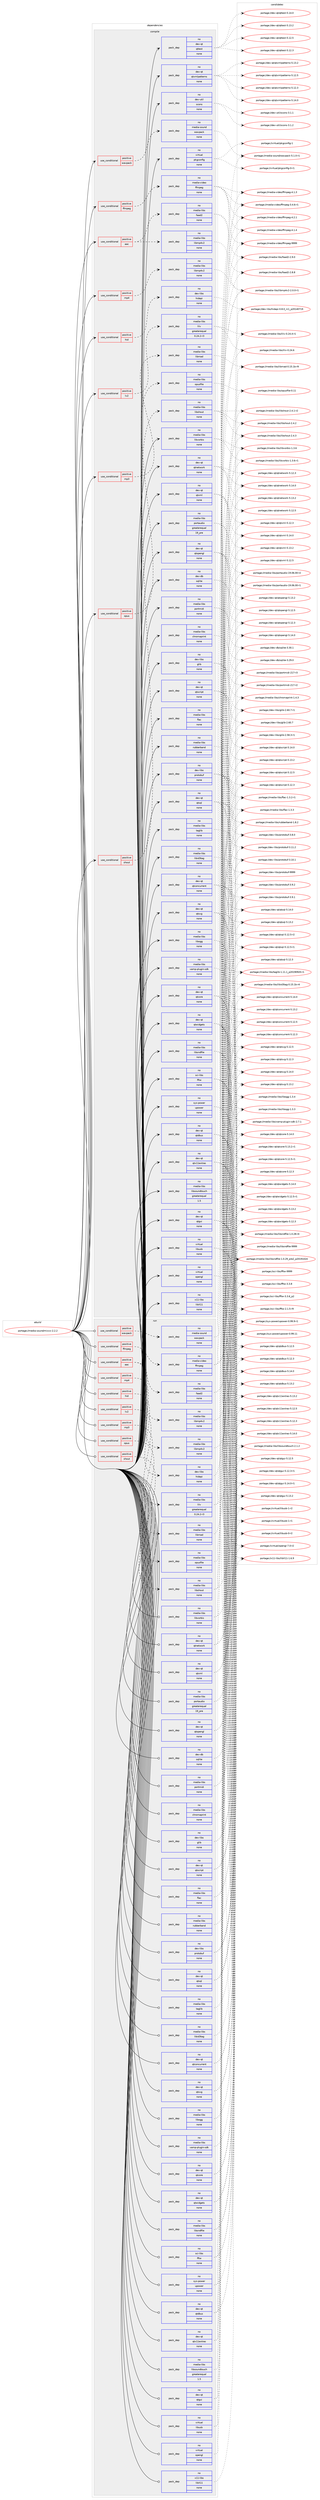 digraph prolog {

# *************
# Graph options
# *************

newrank=true;
concentrate=true;
compound=true;
graph [rankdir=LR,fontname=Helvetica,fontsize=10,ranksep=1.5];#, ranksep=2.5, nodesep=0.2];
edge  [arrowhead=vee];
node  [fontname=Helvetica,fontsize=10];

# **********
# The ebuild
# **********

subgraph cluster_leftcol {
color=gray;
rank=same;
label=<<i>ebuild</i>>;
id [label="portage://media-sound/mixxx-2.2.2", color=red, width=4, href="../media-sound/mixxx-2.2.2.svg"];
}

# ****************
# The dependencies
# ****************

subgraph cluster_midcol {
color=gray;
label=<<i>dependencies</i>>;
subgraph cluster_compile {
fillcolor="#eeeeee";
style=filled;
label=<<i>compile</i>>;
subgraph cond43261 {
dependency190773 [label=<<TABLE BORDER="0" CELLBORDER="1" CELLSPACING="0" CELLPADDING="4"><TR><TD ROWSPAN="3" CELLPADDING="10">use_conditional</TD></TR><TR><TD>positive</TD></TR><TR><TD>aac</TD></TR></TABLE>>, shape=none, color=red];
subgraph pack144571 {
dependency190774 [label=<<TABLE BORDER="0" CELLBORDER="1" CELLSPACING="0" CELLPADDING="4" WIDTH="220"><TR><TD ROWSPAN="6" CELLPADDING="30">pack_dep</TD></TR><TR><TD WIDTH="110">no</TD></TR><TR><TD>media-libs</TD></TR><TR><TD>faad2</TD></TR><TR><TD>none</TD></TR><TR><TD></TD></TR></TABLE>>, shape=none, color=blue];
}
dependency190773:e -> dependency190774:w [weight=20,style="dashed",arrowhead="vee"];
subgraph pack144572 {
dependency190775 [label=<<TABLE BORDER="0" CELLBORDER="1" CELLSPACING="0" CELLPADDING="4" WIDTH="220"><TR><TD ROWSPAN="6" CELLPADDING="30">pack_dep</TD></TR><TR><TD WIDTH="110">no</TD></TR><TR><TD>media-libs</TD></TR><TR><TD>libmp4v2</TD></TR><TR><TD>none</TD></TR><TR><TD></TD></TR></TABLE>>, shape=none, color=blue];
}
dependency190773:e -> dependency190775:w [weight=20,style="dashed",arrowhead="vee"];
}
id:e -> dependency190773:w [weight=20,style="solid",arrowhead="vee"];
subgraph cond43262 {
dependency190776 [label=<<TABLE BORDER="0" CELLBORDER="1" CELLSPACING="0" CELLPADDING="4"><TR><TD ROWSPAN="3" CELLPADDING="10">use_conditional</TD></TR><TR><TD>positive</TD></TR><TR><TD>ffmpeg</TD></TR></TABLE>>, shape=none, color=red];
subgraph pack144573 {
dependency190777 [label=<<TABLE BORDER="0" CELLBORDER="1" CELLSPACING="0" CELLPADDING="4" WIDTH="220"><TR><TD ROWSPAN="6" CELLPADDING="30">pack_dep</TD></TR><TR><TD WIDTH="110">no</TD></TR><TR><TD>media-video</TD></TR><TR><TD>ffmpeg</TD></TR><TR><TD>none</TD></TR><TR><TD></TD></TR></TABLE>>, shape=none, color=blue];
}
dependency190776:e -> dependency190777:w [weight=20,style="dashed",arrowhead="vee"];
}
id:e -> dependency190776:w [weight=20,style="solid",arrowhead="vee"];
subgraph cond43263 {
dependency190778 [label=<<TABLE BORDER="0" CELLBORDER="1" CELLSPACING="0" CELLPADDING="4"><TR><TD ROWSPAN="3" CELLPADDING="10">use_conditional</TD></TR><TR><TD>positive</TD></TR><TR><TD>hid</TD></TR></TABLE>>, shape=none, color=red];
subgraph pack144574 {
dependency190779 [label=<<TABLE BORDER="0" CELLBORDER="1" CELLSPACING="0" CELLPADDING="4" WIDTH="220"><TR><TD ROWSPAN="6" CELLPADDING="30">pack_dep</TD></TR><TR><TD WIDTH="110">no</TD></TR><TR><TD>dev-libs</TD></TR><TR><TD>hidapi</TD></TR><TR><TD>none</TD></TR><TR><TD></TD></TR></TABLE>>, shape=none, color=blue];
}
dependency190778:e -> dependency190779:w [weight=20,style="dashed",arrowhead="vee"];
}
id:e -> dependency190778:w [weight=20,style="solid",arrowhead="vee"];
subgraph cond43264 {
dependency190780 [label=<<TABLE BORDER="0" CELLBORDER="1" CELLSPACING="0" CELLPADDING="4"><TR><TD ROWSPAN="3" CELLPADDING="10">use_conditional</TD></TR><TR><TD>positive</TD></TR><TR><TD>lv2</TD></TR></TABLE>>, shape=none, color=red];
subgraph pack144575 {
dependency190781 [label=<<TABLE BORDER="0" CELLBORDER="1" CELLSPACING="0" CELLPADDING="4" WIDTH="220"><TR><TD ROWSPAN="6" CELLPADDING="30">pack_dep</TD></TR><TR><TD WIDTH="110">no</TD></TR><TR><TD>media-libs</TD></TR><TR><TD>lilv</TD></TR><TR><TD>greaterequal</TD></TR><TR><TD>0.24.2-r3</TD></TR></TABLE>>, shape=none, color=blue];
}
dependency190780:e -> dependency190781:w [weight=20,style="dashed",arrowhead="vee"];
}
id:e -> dependency190780:w [weight=20,style="solid",arrowhead="vee"];
subgraph cond43265 {
dependency190782 [label=<<TABLE BORDER="0" CELLBORDER="1" CELLSPACING="0" CELLPADDING="4"><TR><TD ROWSPAN="3" CELLPADDING="10">use_conditional</TD></TR><TR><TD>positive</TD></TR><TR><TD>mp3</TD></TR></TABLE>>, shape=none, color=red];
subgraph pack144576 {
dependency190783 [label=<<TABLE BORDER="0" CELLBORDER="1" CELLSPACING="0" CELLPADDING="4" WIDTH="220"><TR><TD ROWSPAN="6" CELLPADDING="30">pack_dep</TD></TR><TR><TD WIDTH="110">no</TD></TR><TR><TD>media-libs</TD></TR><TR><TD>libmad</TD></TR><TR><TD>none</TD></TR><TR><TD></TD></TR></TABLE>>, shape=none, color=blue];
}
dependency190782:e -> dependency190783:w [weight=20,style="dashed",arrowhead="vee"];
}
id:e -> dependency190782:w [weight=20,style="solid",arrowhead="vee"];
subgraph cond43266 {
dependency190784 [label=<<TABLE BORDER="0" CELLBORDER="1" CELLSPACING="0" CELLPADDING="4"><TR><TD ROWSPAN="3" CELLPADDING="10">use_conditional</TD></TR><TR><TD>positive</TD></TR><TR><TD>mp4</TD></TR></TABLE>>, shape=none, color=red];
subgraph pack144577 {
dependency190785 [label=<<TABLE BORDER="0" CELLBORDER="1" CELLSPACING="0" CELLPADDING="4" WIDTH="220"><TR><TD ROWSPAN="6" CELLPADDING="30">pack_dep</TD></TR><TR><TD WIDTH="110">no</TD></TR><TR><TD>media-libs</TD></TR><TR><TD>libmp4v2</TD></TR><TR><TD>none</TD></TR><TR><TD></TD></TR></TABLE>>, shape=none, color=blue];
}
dependency190784:e -> dependency190785:w [weight=20,style="dashed",arrowhead="vee"];
}
id:e -> dependency190784:w [weight=20,style="solid",arrowhead="vee"];
subgraph cond43267 {
dependency190786 [label=<<TABLE BORDER="0" CELLBORDER="1" CELLSPACING="0" CELLPADDING="4"><TR><TD ROWSPAN="3" CELLPADDING="10">use_conditional</TD></TR><TR><TD>positive</TD></TR><TR><TD>opus</TD></TR></TABLE>>, shape=none, color=red];
subgraph pack144578 {
dependency190787 [label=<<TABLE BORDER="0" CELLBORDER="1" CELLSPACING="0" CELLPADDING="4" WIDTH="220"><TR><TD ROWSPAN="6" CELLPADDING="30">pack_dep</TD></TR><TR><TD WIDTH="110">no</TD></TR><TR><TD>media-libs</TD></TR><TR><TD>opusfile</TD></TR><TR><TD>none</TD></TR><TR><TD></TD></TR></TABLE>>, shape=none, color=blue];
}
dependency190786:e -> dependency190787:w [weight=20,style="dashed",arrowhead="vee"];
}
id:e -> dependency190786:w [weight=20,style="solid",arrowhead="vee"];
subgraph cond43268 {
dependency190788 [label=<<TABLE BORDER="0" CELLBORDER="1" CELLSPACING="0" CELLPADDING="4"><TR><TD ROWSPAN="3" CELLPADDING="10">use_conditional</TD></TR><TR><TD>positive</TD></TR><TR><TD>shout</TD></TR></TABLE>>, shape=none, color=red];
subgraph pack144579 {
dependency190789 [label=<<TABLE BORDER="0" CELLBORDER="1" CELLSPACING="0" CELLPADDING="4" WIDTH="220"><TR><TD ROWSPAN="6" CELLPADDING="30">pack_dep</TD></TR><TR><TD WIDTH="110">no</TD></TR><TR><TD>media-libs</TD></TR><TR><TD>libshout</TD></TR><TR><TD>none</TD></TR><TR><TD></TD></TR></TABLE>>, shape=none, color=blue];
}
dependency190788:e -> dependency190789:w [weight=20,style="dashed",arrowhead="vee"];
}
id:e -> dependency190788:w [weight=20,style="solid",arrowhead="vee"];
subgraph cond43269 {
dependency190790 [label=<<TABLE BORDER="0" CELLBORDER="1" CELLSPACING="0" CELLPADDING="4"><TR><TD ROWSPAN="3" CELLPADDING="10">use_conditional</TD></TR><TR><TD>positive</TD></TR><TR><TD>wavpack</TD></TR></TABLE>>, shape=none, color=red];
subgraph pack144580 {
dependency190791 [label=<<TABLE BORDER="0" CELLBORDER="1" CELLSPACING="0" CELLPADDING="4" WIDTH="220"><TR><TD ROWSPAN="6" CELLPADDING="30">pack_dep</TD></TR><TR><TD WIDTH="110">no</TD></TR><TR><TD>media-sound</TD></TR><TR><TD>wavpack</TD></TR><TR><TD>none</TD></TR><TR><TD></TD></TR></TABLE>>, shape=none, color=blue];
}
dependency190790:e -> dependency190791:w [weight=20,style="dashed",arrowhead="vee"];
}
id:e -> dependency190790:w [weight=20,style="solid",arrowhead="vee"];
subgraph pack144581 {
dependency190792 [label=<<TABLE BORDER="0" CELLBORDER="1" CELLSPACING="0" CELLPADDING="4" WIDTH="220"><TR><TD ROWSPAN="6" CELLPADDING="30">pack_dep</TD></TR><TR><TD WIDTH="110">no</TD></TR><TR><TD>dev-db</TD></TR><TR><TD>sqlite</TD></TR><TR><TD>none</TD></TR><TR><TD></TD></TR></TABLE>>, shape=none, color=blue];
}
id:e -> dependency190792:w [weight=20,style="solid",arrowhead="vee"];
subgraph pack144582 {
dependency190793 [label=<<TABLE BORDER="0" CELLBORDER="1" CELLSPACING="0" CELLPADDING="4" WIDTH="220"><TR><TD ROWSPAN="6" CELLPADDING="30">pack_dep</TD></TR><TR><TD WIDTH="110">no</TD></TR><TR><TD>dev-libs</TD></TR><TR><TD>glib</TD></TR><TR><TD>none</TD></TR><TR><TD></TD></TR></TABLE>>, shape=none, color=blue];
}
id:e -> dependency190793:w [weight=20,style="solid",arrowhead="vee"];
subgraph pack144583 {
dependency190794 [label=<<TABLE BORDER="0" CELLBORDER="1" CELLSPACING="0" CELLPADDING="4" WIDTH="220"><TR><TD ROWSPAN="6" CELLPADDING="30">pack_dep</TD></TR><TR><TD WIDTH="110">no</TD></TR><TR><TD>dev-libs</TD></TR><TR><TD>protobuf</TD></TR><TR><TD>none</TD></TR><TR><TD></TD></TR></TABLE>>, shape=none, color=blue];
}
id:e -> dependency190794:w [weight=20,style="solid",arrowhead="vee"];
subgraph pack144584 {
dependency190795 [label=<<TABLE BORDER="0" CELLBORDER="1" CELLSPACING="0" CELLPADDING="4" WIDTH="220"><TR><TD ROWSPAN="6" CELLPADDING="30">pack_dep</TD></TR><TR><TD WIDTH="110">no</TD></TR><TR><TD>dev-qt</TD></TR><TR><TD>qtconcurrent</TD></TR><TR><TD>none</TD></TR><TR><TD></TD></TR></TABLE>>, shape=none, color=blue];
}
id:e -> dependency190795:w [weight=20,style="solid",arrowhead="vee"];
subgraph pack144585 {
dependency190796 [label=<<TABLE BORDER="0" CELLBORDER="1" CELLSPACING="0" CELLPADDING="4" WIDTH="220"><TR><TD ROWSPAN="6" CELLPADDING="30">pack_dep</TD></TR><TR><TD WIDTH="110">no</TD></TR><TR><TD>dev-qt</TD></TR><TR><TD>qtcore</TD></TR><TR><TD>none</TD></TR><TR><TD></TD></TR></TABLE>>, shape=none, color=blue];
}
id:e -> dependency190796:w [weight=20,style="solid",arrowhead="vee"];
subgraph pack144586 {
dependency190797 [label=<<TABLE BORDER="0" CELLBORDER="1" CELLSPACING="0" CELLPADDING="4" WIDTH="220"><TR><TD ROWSPAN="6" CELLPADDING="30">pack_dep</TD></TR><TR><TD WIDTH="110">no</TD></TR><TR><TD>dev-qt</TD></TR><TR><TD>qtdbus</TD></TR><TR><TD>none</TD></TR><TR><TD></TD></TR></TABLE>>, shape=none, color=blue];
}
id:e -> dependency190797:w [weight=20,style="solid",arrowhead="vee"];
subgraph pack144587 {
dependency190798 [label=<<TABLE BORDER="0" CELLBORDER="1" CELLSPACING="0" CELLPADDING="4" WIDTH="220"><TR><TD ROWSPAN="6" CELLPADDING="30">pack_dep</TD></TR><TR><TD WIDTH="110">no</TD></TR><TR><TD>dev-qt</TD></TR><TR><TD>qtgui</TD></TR><TR><TD>none</TD></TR><TR><TD></TD></TR></TABLE>>, shape=none, color=blue];
}
id:e -> dependency190798:w [weight=20,style="solid",arrowhead="vee"];
subgraph pack144588 {
dependency190799 [label=<<TABLE BORDER="0" CELLBORDER="1" CELLSPACING="0" CELLPADDING="4" WIDTH="220"><TR><TD ROWSPAN="6" CELLPADDING="30">pack_dep</TD></TR><TR><TD WIDTH="110">no</TD></TR><TR><TD>dev-qt</TD></TR><TR><TD>qtnetwork</TD></TR><TR><TD>none</TD></TR><TR><TD></TD></TR></TABLE>>, shape=none, color=blue];
}
id:e -> dependency190799:w [weight=20,style="solid",arrowhead="vee"];
subgraph pack144589 {
dependency190800 [label=<<TABLE BORDER="0" CELLBORDER="1" CELLSPACING="0" CELLPADDING="4" WIDTH="220"><TR><TD ROWSPAN="6" CELLPADDING="30">pack_dep</TD></TR><TR><TD WIDTH="110">no</TD></TR><TR><TD>dev-qt</TD></TR><TR><TD>qtopengl</TD></TR><TR><TD>none</TD></TR><TR><TD></TD></TR></TABLE>>, shape=none, color=blue];
}
id:e -> dependency190800:w [weight=20,style="solid",arrowhead="vee"];
subgraph pack144590 {
dependency190801 [label=<<TABLE BORDER="0" CELLBORDER="1" CELLSPACING="0" CELLPADDING="4" WIDTH="220"><TR><TD ROWSPAN="6" CELLPADDING="30">pack_dep</TD></TR><TR><TD WIDTH="110">no</TD></TR><TR><TD>dev-qt</TD></TR><TR><TD>qtscript</TD></TR><TR><TD>none</TD></TR><TR><TD></TD></TR></TABLE>>, shape=none, color=blue];
}
id:e -> dependency190801:w [weight=20,style="solid",arrowhead="vee"];
subgraph pack144591 {
dependency190802 [label=<<TABLE BORDER="0" CELLBORDER="1" CELLSPACING="0" CELLPADDING="4" WIDTH="220"><TR><TD ROWSPAN="6" CELLPADDING="30">pack_dep</TD></TR><TR><TD WIDTH="110">no</TD></TR><TR><TD>dev-qt</TD></TR><TR><TD>qtsql</TD></TR><TR><TD>none</TD></TR><TR><TD></TD></TR></TABLE>>, shape=none, color=blue];
}
id:e -> dependency190802:w [weight=20,style="solid",arrowhead="vee"];
subgraph pack144592 {
dependency190803 [label=<<TABLE BORDER="0" CELLBORDER="1" CELLSPACING="0" CELLPADDING="4" WIDTH="220"><TR><TD ROWSPAN="6" CELLPADDING="30">pack_dep</TD></TR><TR><TD WIDTH="110">no</TD></TR><TR><TD>dev-qt</TD></TR><TR><TD>qtsvg</TD></TR><TR><TD>none</TD></TR><TR><TD></TD></TR></TABLE>>, shape=none, color=blue];
}
id:e -> dependency190803:w [weight=20,style="solid",arrowhead="vee"];
subgraph pack144593 {
dependency190804 [label=<<TABLE BORDER="0" CELLBORDER="1" CELLSPACING="0" CELLPADDING="4" WIDTH="220"><TR><TD ROWSPAN="6" CELLPADDING="30">pack_dep</TD></TR><TR><TD WIDTH="110">no</TD></TR><TR><TD>dev-qt</TD></TR><TR><TD>qttest</TD></TR><TR><TD>none</TD></TR><TR><TD></TD></TR></TABLE>>, shape=none, color=blue];
}
id:e -> dependency190804:w [weight=20,style="solid",arrowhead="vee"];
subgraph pack144594 {
dependency190805 [label=<<TABLE BORDER="0" CELLBORDER="1" CELLSPACING="0" CELLPADDING="4" WIDTH="220"><TR><TD ROWSPAN="6" CELLPADDING="30">pack_dep</TD></TR><TR><TD WIDTH="110">no</TD></TR><TR><TD>dev-qt</TD></TR><TR><TD>qtwidgets</TD></TR><TR><TD>none</TD></TR><TR><TD></TD></TR></TABLE>>, shape=none, color=blue];
}
id:e -> dependency190805:w [weight=20,style="solid",arrowhead="vee"];
subgraph pack144595 {
dependency190806 [label=<<TABLE BORDER="0" CELLBORDER="1" CELLSPACING="0" CELLPADDING="4" WIDTH="220"><TR><TD ROWSPAN="6" CELLPADDING="30">pack_dep</TD></TR><TR><TD WIDTH="110">no</TD></TR><TR><TD>dev-qt</TD></TR><TR><TD>qtx11extras</TD></TR><TR><TD>none</TD></TR><TR><TD></TD></TR></TABLE>>, shape=none, color=blue];
}
id:e -> dependency190806:w [weight=20,style="solid",arrowhead="vee"];
subgraph pack144596 {
dependency190807 [label=<<TABLE BORDER="0" CELLBORDER="1" CELLSPACING="0" CELLPADDING="4" WIDTH="220"><TR><TD ROWSPAN="6" CELLPADDING="30">pack_dep</TD></TR><TR><TD WIDTH="110">no</TD></TR><TR><TD>dev-qt</TD></TR><TR><TD>qtxml</TD></TR><TR><TD>none</TD></TR><TR><TD></TD></TR></TABLE>>, shape=none, color=blue];
}
id:e -> dependency190807:w [weight=20,style="solid",arrowhead="vee"];
subgraph pack144597 {
dependency190808 [label=<<TABLE BORDER="0" CELLBORDER="1" CELLSPACING="0" CELLPADDING="4" WIDTH="220"><TR><TD ROWSPAN="6" CELLPADDING="30">pack_dep</TD></TR><TR><TD WIDTH="110">no</TD></TR><TR><TD>dev-qt</TD></TR><TR><TD>qtxmlpatterns</TD></TR><TR><TD>none</TD></TR><TR><TD></TD></TR></TABLE>>, shape=none, color=blue];
}
id:e -> dependency190808:w [weight=20,style="solid",arrowhead="vee"];
subgraph pack144598 {
dependency190809 [label=<<TABLE BORDER="0" CELLBORDER="1" CELLSPACING="0" CELLPADDING="4" WIDTH="220"><TR><TD ROWSPAN="6" CELLPADDING="30">pack_dep</TD></TR><TR><TD WIDTH="110">no</TD></TR><TR><TD>dev-util</TD></TR><TR><TD>scons</TD></TR><TR><TD>none</TD></TR><TR><TD></TD></TR></TABLE>>, shape=none, color=blue];
}
id:e -> dependency190809:w [weight=20,style="solid",arrowhead="vee"];
subgraph pack144599 {
dependency190810 [label=<<TABLE BORDER="0" CELLBORDER="1" CELLSPACING="0" CELLPADDING="4" WIDTH="220"><TR><TD ROWSPAN="6" CELLPADDING="30">pack_dep</TD></TR><TR><TD WIDTH="110">no</TD></TR><TR><TD>media-libs</TD></TR><TR><TD>chromaprint</TD></TR><TR><TD>none</TD></TR><TR><TD></TD></TR></TABLE>>, shape=none, color=blue];
}
id:e -> dependency190810:w [weight=20,style="solid",arrowhead="vee"];
subgraph pack144600 {
dependency190811 [label=<<TABLE BORDER="0" CELLBORDER="1" CELLSPACING="0" CELLPADDING="4" WIDTH="220"><TR><TD ROWSPAN="6" CELLPADDING="30">pack_dep</TD></TR><TR><TD WIDTH="110">no</TD></TR><TR><TD>media-libs</TD></TR><TR><TD>flac</TD></TR><TR><TD>none</TD></TR><TR><TD></TD></TR></TABLE>>, shape=none, color=blue];
}
id:e -> dependency190811:w [weight=20,style="solid",arrowhead="vee"];
subgraph pack144601 {
dependency190812 [label=<<TABLE BORDER="0" CELLBORDER="1" CELLSPACING="0" CELLPADDING="4" WIDTH="220"><TR><TD ROWSPAN="6" CELLPADDING="30">pack_dep</TD></TR><TR><TD WIDTH="110">no</TD></TR><TR><TD>media-libs</TD></TR><TR><TD>libid3tag</TD></TR><TR><TD>none</TD></TR><TR><TD></TD></TR></TABLE>>, shape=none, color=blue];
}
id:e -> dependency190812:w [weight=20,style="solid",arrowhead="vee"];
subgraph pack144602 {
dependency190813 [label=<<TABLE BORDER="0" CELLBORDER="1" CELLSPACING="0" CELLPADDING="4" WIDTH="220"><TR><TD ROWSPAN="6" CELLPADDING="30">pack_dep</TD></TR><TR><TD WIDTH="110">no</TD></TR><TR><TD>media-libs</TD></TR><TR><TD>libogg</TD></TR><TR><TD>none</TD></TR><TR><TD></TD></TR></TABLE>>, shape=none, color=blue];
}
id:e -> dependency190813:w [weight=20,style="solid",arrowhead="vee"];
subgraph pack144603 {
dependency190814 [label=<<TABLE BORDER="0" CELLBORDER="1" CELLSPACING="0" CELLPADDING="4" WIDTH="220"><TR><TD ROWSPAN="6" CELLPADDING="30">pack_dep</TD></TR><TR><TD WIDTH="110">no</TD></TR><TR><TD>media-libs</TD></TR><TR><TD>libsndfile</TD></TR><TR><TD>none</TD></TR><TR><TD></TD></TR></TABLE>>, shape=none, color=blue];
}
id:e -> dependency190814:w [weight=20,style="solid",arrowhead="vee"];
subgraph pack144604 {
dependency190815 [label=<<TABLE BORDER="0" CELLBORDER="1" CELLSPACING="0" CELLPADDING="4" WIDTH="220"><TR><TD ROWSPAN="6" CELLPADDING="30">pack_dep</TD></TR><TR><TD WIDTH="110">no</TD></TR><TR><TD>media-libs</TD></TR><TR><TD>libsoundtouch</TD></TR><TR><TD>greaterequal</TD></TR><TR><TD>1.5</TD></TR></TABLE>>, shape=none, color=blue];
}
id:e -> dependency190815:w [weight=20,style="solid",arrowhead="vee"];
subgraph pack144605 {
dependency190816 [label=<<TABLE BORDER="0" CELLBORDER="1" CELLSPACING="0" CELLPADDING="4" WIDTH="220"><TR><TD ROWSPAN="6" CELLPADDING="30">pack_dep</TD></TR><TR><TD WIDTH="110">no</TD></TR><TR><TD>media-libs</TD></TR><TR><TD>libvorbis</TD></TR><TR><TD>none</TD></TR><TR><TD></TD></TR></TABLE>>, shape=none, color=blue];
}
id:e -> dependency190816:w [weight=20,style="solid",arrowhead="vee"];
subgraph pack144606 {
dependency190817 [label=<<TABLE BORDER="0" CELLBORDER="1" CELLSPACING="0" CELLPADDING="4" WIDTH="220"><TR><TD ROWSPAN="6" CELLPADDING="30">pack_dep</TD></TR><TR><TD WIDTH="110">no</TD></TR><TR><TD>media-libs</TD></TR><TR><TD>portaudio</TD></TR><TR><TD>greaterequal</TD></TR><TR><TD>19_pre</TD></TR></TABLE>>, shape=none, color=blue];
}
id:e -> dependency190817:w [weight=20,style="solid",arrowhead="vee"];
subgraph pack144607 {
dependency190818 [label=<<TABLE BORDER="0" CELLBORDER="1" CELLSPACING="0" CELLPADDING="4" WIDTH="220"><TR><TD ROWSPAN="6" CELLPADDING="30">pack_dep</TD></TR><TR><TD WIDTH="110">no</TD></TR><TR><TD>media-libs</TD></TR><TR><TD>portmidi</TD></TR><TR><TD>none</TD></TR><TR><TD></TD></TR></TABLE>>, shape=none, color=blue];
}
id:e -> dependency190818:w [weight=20,style="solid",arrowhead="vee"];
subgraph pack144608 {
dependency190819 [label=<<TABLE BORDER="0" CELLBORDER="1" CELLSPACING="0" CELLPADDING="4" WIDTH="220"><TR><TD ROWSPAN="6" CELLPADDING="30">pack_dep</TD></TR><TR><TD WIDTH="110">no</TD></TR><TR><TD>media-libs</TD></TR><TR><TD>rubberband</TD></TR><TR><TD>none</TD></TR><TR><TD></TD></TR></TABLE>>, shape=none, color=blue];
}
id:e -> dependency190819:w [weight=20,style="solid",arrowhead="vee"];
subgraph pack144609 {
dependency190820 [label=<<TABLE BORDER="0" CELLBORDER="1" CELLSPACING="0" CELLPADDING="4" WIDTH="220"><TR><TD ROWSPAN="6" CELLPADDING="30">pack_dep</TD></TR><TR><TD WIDTH="110">no</TD></TR><TR><TD>media-libs</TD></TR><TR><TD>taglib</TD></TR><TR><TD>none</TD></TR><TR><TD></TD></TR></TABLE>>, shape=none, color=blue];
}
id:e -> dependency190820:w [weight=20,style="solid",arrowhead="vee"];
subgraph pack144610 {
dependency190821 [label=<<TABLE BORDER="0" CELLBORDER="1" CELLSPACING="0" CELLPADDING="4" WIDTH="220"><TR><TD ROWSPAN="6" CELLPADDING="30">pack_dep</TD></TR><TR><TD WIDTH="110">no</TD></TR><TR><TD>media-libs</TD></TR><TR><TD>vamp-plugin-sdk</TD></TR><TR><TD>none</TD></TR><TR><TD></TD></TR></TABLE>>, shape=none, color=blue];
}
id:e -> dependency190821:w [weight=20,style="solid",arrowhead="vee"];
subgraph pack144611 {
dependency190822 [label=<<TABLE BORDER="0" CELLBORDER="1" CELLSPACING="0" CELLPADDING="4" WIDTH="220"><TR><TD ROWSPAN="6" CELLPADDING="30">pack_dep</TD></TR><TR><TD WIDTH="110">no</TD></TR><TR><TD>sci-libs</TD></TR><TR><TD>fftw</TD></TR><TR><TD>none</TD></TR><TR><TD></TD></TR></TABLE>>, shape=none, color=blue];
}
id:e -> dependency190822:w [weight=20,style="solid",arrowhead="vee"];
subgraph pack144612 {
dependency190823 [label=<<TABLE BORDER="0" CELLBORDER="1" CELLSPACING="0" CELLPADDING="4" WIDTH="220"><TR><TD ROWSPAN="6" CELLPADDING="30">pack_dep</TD></TR><TR><TD WIDTH="110">no</TD></TR><TR><TD>sys-power</TD></TR><TR><TD>upower</TD></TR><TR><TD>none</TD></TR><TR><TD></TD></TR></TABLE>>, shape=none, color=blue];
}
id:e -> dependency190823:w [weight=20,style="solid",arrowhead="vee"];
subgraph pack144613 {
dependency190824 [label=<<TABLE BORDER="0" CELLBORDER="1" CELLSPACING="0" CELLPADDING="4" WIDTH="220"><TR><TD ROWSPAN="6" CELLPADDING="30">pack_dep</TD></TR><TR><TD WIDTH="110">no</TD></TR><TR><TD>virtual</TD></TR><TR><TD>libusb</TD></TR><TR><TD>none</TD></TR><TR><TD></TD></TR></TABLE>>, shape=none, color=blue];
}
id:e -> dependency190824:w [weight=20,style="solid",arrowhead="vee"];
subgraph pack144614 {
dependency190825 [label=<<TABLE BORDER="0" CELLBORDER="1" CELLSPACING="0" CELLPADDING="4" WIDTH="220"><TR><TD ROWSPAN="6" CELLPADDING="30">pack_dep</TD></TR><TR><TD WIDTH="110">no</TD></TR><TR><TD>virtual</TD></TR><TR><TD>opengl</TD></TR><TR><TD>none</TD></TR><TR><TD></TD></TR></TABLE>>, shape=none, color=blue];
}
id:e -> dependency190825:w [weight=20,style="solid",arrowhead="vee"];
subgraph pack144615 {
dependency190826 [label=<<TABLE BORDER="0" CELLBORDER="1" CELLSPACING="0" CELLPADDING="4" WIDTH="220"><TR><TD ROWSPAN="6" CELLPADDING="30">pack_dep</TD></TR><TR><TD WIDTH="110">no</TD></TR><TR><TD>virtual</TD></TR><TR><TD>pkgconfig</TD></TR><TR><TD>none</TD></TR><TR><TD></TD></TR></TABLE>>, shape=none, color=blue];
}
id:e -> dependency190826:w [weight=20,style="solid",arrowhead="vee"];
subgraph pack144616 {
dependency190827 [label=<<TABLE BORDER="0" CELLBORDER="1" CELLSPACING="0" CELLPADDING="4" WIDTH="220"><TR><TD ROWSPAN="6" CELLPADDING="30">pack_dep</TD></TR><TR><TD WIDTH="110">no</TD></TR><TR><TD>x11-libs</TD></TR><TR><TD>libX11</TD></TR><TR><TD>none</TD></TR><TR><TD></TD></TR></TABLE>>, shape=none, color=blue];
}
id:e -> dependency190827:w [weight=20,style="solid",arrowhead="vee"];
}
subgraph cluster_compileandrun {
fillcolor="#eeeeee";
style=filled;
label=<<i>compile and run</i>>;
}
subgraph cluster_run {
fillcolor="#eeeeee";
style=filled;
label=<<i>run</i>>;
subgraph cond43270 {
dependency190828 [label=<<TABLE BORDER="0" CELLBORDER="1" CELLSPACING="0" CELLPADDING="4"><TR><TD ROWSPAN="3" CELLPADDING="10">use_conditional</TD></TR><TR><TD>positive</TD></TR><TR><TD>aac</TD></TR></TABLE>>, shape=none, color=red];
subgraph pack144617 {
dependency190829 [label=<<TABLE BORDER="0" CELLBORDER="1" CELLSPACING="0" CELLPADDING="4" WIDTH="220"><TR><TD ROWSPAN="6" CELLPADDING="30">pack_dep</TD></TR><TR><TD WIDTH="110">no</TD></TR><TR><TD>media-libs</TD></TR><TR><TD>faad2</TD></TR><TR><TD>none</TD></TR><TR><TD></TD></TR></TABLE>>, shape=none, color=blue];
}
dependency190828:e -> dependency190829:w [weight=20,style="dashed",arrowhead="vee"];
subgraph pack144618 {
dependency190830 [label=<<TABLE BORDER="0" CELLBORDER="1" CELLSPACING="0" CELLPADDING="4" WIDTH="220"><TR><TD ROWSPAN="6" CELLPADDING="30">pack_dep</TD></TR><TR><TD WIDTH="110">no</TD></TR><TR><TD>media-libs</TD></TR><TR><TD>libmp4v2</TD></TR><TR><TD>none</TD></TR><TR><TD></TD></TR></TABLE>>, shape=none, color=blue];
}
dependency190828:e -> dependency190830:w [weight=20,style="dashed",arrowhead="vee"];
}
id:e -> dependency190828:w [weight=20,style="solid",arrowhead="odot"];
subgraph cond43271 {
dependency190831 [label=<<TABLE BORDER="0" CELLBORDER="1" CELLSPACING="0" CELLPADDING="4"><TR><TD ROWSPAN="3" CELLPADDING="10">use_conditional</TD></TR><TR><TD>positive</TD></TR><TR><TD>ffmpeg</TD></TR></TABLE>>, shape=none, color=red];
subgraph pack144619 {
dependency190832 [label=<<TABLE BORDER="0" CELLBORDER="1" CELLSPACING="0" CELLPADDING="4" WIDTH="220"><TR><TD ROWSPAN="6" CELLPADDING="30">pack_dep</TD></TR><TR><TD WIDTH="110">no</TD></TR><TR><TD>media-video</TD></TR><TR><TD>ffmpeg</TD></TR><TR><TD>none</TD></TR><TR><TD></TD></TR></TABLE>>, shape=none, color=blue];
}
dependency190831:e -> dependency190832:w [weight=20,style="dashed",arrowhead="vee"];
}
id:e -> dependency190831:w [weight=20,style="solid",arrowhead="odot"];
subgraph cond43272 {
dependency190833 [label=<<TABLE BORDER="0" CELLBORDER="1" CELLSPACING="0" CELLPADDING="4"><TR><TD ROWSPAN="3" CELLPADDING="10">use_conditional</TD></TR><TR><TD>positive</TD></TR><TR><TD>hid</TD></TR></TABLE>>, shape=none, color=red];
subgraph pack144620 {
dependency190834 [label=<<TABLE BORDER="0" CELLBORDER="1" CELLSPACING="0" CELLPADDING="4" WIDTH="220"><TR><TD ROWSPAN="6" CELLPADDING="30">pack_dep</TD></TR><TR><TD WIDTH="110">no</TD></TR><TR><TD>dev-libs</TD></TR><TR><TD>hidapi</TD></TR><TR><TD>none</TD></TR><TR><TD></TD></TR></TABLE>>, shape=none, color=blue];
}
dependency190833:e -> dependency190834:w [weight=20,style="dashed",arrowhead="vee"];
}
id:e -> dependency190833:w [weight=20,style="solid",arrowhead="odot"];
subgraph cond43273 {
dependency190835 [label=<<TABLE BORDER="0" CELLBORDER="1" CELLSPACING="0" CELLPADDING="4"><TR><TD ROWSPAN="3" CELLPADDING="10">use_conditional</TD></TR><TR><TD>positive</TD></TR><TR><TD>lv2</TD></TR></TABLE>>, shape=none, color=red];
subgraph pack144621 {
dependency190836 [label=<<TABLE BORDER="0" CELLBORDER="1" CELLSPACING="0" CELLPADDING="4" WIDTH="220"><TR><TD ROWSPAN="6" CELLPADDING="30">pack_dep</TD></TR><TR><TD WIDTH="110">no</TD></TR><TR><TD>media-libs</TD></TR><TR><TD>lilv</TD></TR><TR><TD>greaterequal</TD></TR><TR><TD>0.24.2-r3</TD></TR></TABLE>>, shape=none, color=blue];
}
dependency190835:e -> dependency190836:w [weight=20,style="dashed",arrowhead="vee"];
}
id:e -> dependency190835:w [weight=20,style="solid",arrowhead="odot"];
subgraph cond43274 {
dependency190837 [label=<<TABLE BORDER="0" CELLBORDER="1" CELLSPACING="0" CELLPADDING="4"><TR><TD ROWSPAN="3" CELLPADDING="10">use_conditional</TD></TR><TR><TD>positive</TD></TR><TR><TD>mp3</TD></TR></TABLE>>, shape=none, color=red];
subgraph pack144622 {
dependency190838 [label=<<TABLE BORDER="0" CELLBORDER="1" CELLSPACING="0" CELLPADDING="4" WIDTH="220"><TR><TD ROWSPAN="6" CELLPADDING="30">pack_dep</TD></TR><TR><TD WIDTH="110">no</TD></TR><TR><TD>media-libs</TD></TR><TR><TD>libmad</TD></TR><TR><TD>none</TD></TR><TR><TD></TD></TR></TABLE>>, shape=none, color=blue];
}
dependency190837:e -> dependency190838:w [weight=20,style="dashed",arrowhead="vee"];
}
id:e -> dependency190837:w [weight=20,style="solid",arrowhead="odot"];
subgraph cond43275 {
dependency190839 [label=<<TABLE BORDER="0" CELLBORDER="1" CELLSPACING="0" CELLPADDING="4"><TR><TD ROWSPAN="3" CELLPADDING="10">use_conditional</TD></TR><TR><TD>positive</TD></TR><TR><TD>mp4</TD></TR></TABLE>>, shape=none, color=red];
subgraph pack144623 {
dependency190840 [label=<<TABLE BORDER="0" CELLBORDER="1" CELLSPACING="0" CELLPADDING="4" WIDTH="220"><TR><TD ROWSPAN="6" CELLPADDING="30">pack_dep</TD></TR><TR><TD WIDTH="110">no</TD></TR><TR><TD>media-libs</TD></TR><TR><TD>libmp4v2</TD></TR><TR><TD>none</TD></TR><TR><TD></TD></TR></TABLE>>, shape=none, color=blue];
}
dependency190839:e -> dependency190840:w [weight=20,style="dashed",arrowhead="vee"];
}
id:e -> dependency190839:w [weight=20,style="solid",arrowhead="odot"];
subgraph cond43276 {
dependency190841 [label=<<TABLE BORDER="0" CELLBORDER="1" CELLSPACING="0" CELLPADDING="4"><TR><TD ROWSPAN="3" CELLPADDING="10">use_conditional</TD></TR><TR><TD>positive</TD></TR><TR><TD>opus</TD></TR></TABLE>>, shape=none, color=red];
subgraph pack144624 {
dependency190842 [label=<<TABLE BORDER="0" CELLBORDER="1" CELLSPACING="0" CELLPADDING="4" WIDTH="220"><TR><TD ROWSPAN="6" CELLPADDING="30">pack_dep</TD></TR><TR><TD WIDTH="110">no</TD></TR><TR><TD>media-libs</TD></TR><TR><TD>opusfile</TD></TR><TR><TD>none</TD></TR><TR><TD></TD></TR></TABLE>>, shape=none, color=blue];
}
dependency190841:e -> dependency190842:w [weight=20,style="dashed",arrowhead="vee"];
}
id:e -> dependency190841:w [weight=20,style="solid",arrowhead="odot"];
subgraph cond43277 {
dependency190843 [label=<<TABLE BORDER="0" CELLBORDER="1" CELLSPACING="0" CELLPADDING="4"><TR><TD ROWSPAN="3" CELLPADDING="10">use_conditional</TD></TR><TR><TD>positive</TD></TR><TR><TD>shout</TD></TR></TABLE>>, shape=none, color=red];
subgraph pack144625 {
dependency190844 [label=<<TABLE BORDER="0" CELLBORDER="1" CELLSPACING="0" CELLPADDING="4" WIDTH="220"><TR><TD ROWSPAN="6" CELLPADDING="30">pack_dep</TD></TR><TR><TD WIDTH="110">no</TD></TR><TR><TD>media-libs</TD></TR><TR><TD>libshout</TD></TR><TR><TD>none</TD></TR><TR><TD></TD></TR></TABLE>>, shape=none, color=blue];
}
dependency190843:e -> dependency190844:w [weight=20,style="dashed",arrowhead="vee"];
}
id:e -> dependency190843:w [weight=20,style="solid",arrowhead="odot"];
subgraph cond43278 {
dependency190845 [label=<<TABLE BORDER="0" CELLBORDER="1" CELLSPACING="0" CELLPADDING="4"><TR><TD ROWSPAN="3" CELLPADDING="10">use_conditional</TD></TR><TR><TD>positive</TD></TR><TR><TD>wavpack</TD></TR></TABLE>>, shape=none, color=red];
subgraph pack144626 {
dependency190846 [label=<<TABLE BORDER="0" CELLBORDER="1" CELLSPACING="0" CELLPADDING="4" WIDTH="220"><TR><TD ROWSPAN="6" CELLPADDING="30">pack_dep</TD></TR><TR><TD WIDTH="110">no</TD></TR><TR><TD>media-sound</TD></TR><TR><TD>wavpack</TD></TR><TR><TD>none</TD></TR><TR><TD></TD></TR></TABLE>>, shape=none, color=blue];
}
dependency190845:e -> dependency190846:w [weight=20,style="dashed",arrowhead="vee"];
}
id:e -> dependency190845:w [weight=20,style="solid",arrowhead="odot"];
subgraph pack144627 {
dependency190847 [label=<<TABLE BORDER="0" CELLBORDER="1" CELLSPACING="0" CELLPADDING="4" WIDTH="220"><TR><TD ROWSPAN="6" CELLPADDING="30">pack_dep</TD></TR><TR><TD WIDTH="110">no</TD></TR><TR><TD>dev-db</TD></TR><TR><TD>sqlite</TD></TR><TR><TD>none</TD></TR><TR><TD></TD></TR></TABLE>>, shape=none, color=blue];
}
id:e -> dependency190847:w [weight=20,style="solid",arrowhead="odot"];
subgraph pack144628 {
dependency190848 [label=<<TABLE BORDER="0" CELLBORDER="1" CELLSPACING="0" CELLPADDING="4" WIDTH="220"><TR><TD ROWSPAN="6" CELLPADDING="30">pack_dep</TD></TR><TR><TD WIDTH="110">no</TD></TR><TR><TD>dev-libs</TD></TR><TR><TD>glib</TD></TR><TR><TD>none</TD></TR><TR><TD></TD></TR></TABLE>>, shape=none, color=blue];
}
id:e -> dependency190848:w [weight=20,style="solid",arrowhead="odot"];
subgraph pack144629 {
dependency190849 [label=<<TABLE BORDER="0" CELLBORDER="1" CELLSPACING="0" CELLPADDING="4" WIDTH="220"><TR><TD ROWSPAN="6" CELLPADDING="30">pack_dep</TD></TR><TR><TD WIDTH="110">no</TD></TR><TR><TD>dev-libs</TD></TR><TR><TD>protobuf</TD></TR><TR><TD>none</TD></TR><TR><TD></TD></TR></TABLE>>, shape=none, color=blue];
}
id:e -> dependency190849:w [weight=20,style="solid",arrowhead="odot"];
subgraph pack144630 {
dependency190850 [label=<<TABLE BORDER="0" CELLBORDER="1" CELLSPACING="0" CELLPADDING="4" WIDTH="220"><TR><TD ROWSPAN="6" CELLPADDING="30">pack_dep</TD></TR><TR><TD WIDTH="110">no</TD></TR><TR><TD>dev-qt</TD></TR><TR><TD>qtconcurrent</TD></TR><TR><TD>none</TD></TR><TR><TD></TD></TR></TABLE>>, shape=none, color=blue];
}
id:e -> dependency190850:w [weight=20,style="solid",arrowhead="odot"];
subgraph pack144631 {
dependency190851 [label=<<TABLE BORDER="0" CELLBORDER="1" CELLSPACING="0" CELLPADDING="4" WIDTH="220"><TR><TD ROWSPAN="6" CELLPADDING="30">pack_dep</TD></TR><TR><TD WIDTH="110">no</TD></TR><TR><TD>dev-qt</TD></TR><TR><TD>qtcore</TD></TR><TR><TD>none</TD></TR><TR><TD></TD></TR></TABLE>>, shape=none, color=blue];
}
id:e -> dependency190851:w [weight=20,style="solid",arrowhead="odot"];
subgraph pack144632 {
dependency190852 [label=<<TABLE BORDER="0" CELLBORDER="1" CELLSPACING="0" CELLPADDING="4" WIDTH="220"><TR><TD ROWSPAN="6" CELLPADDING="30">pack_dep</TD></TR><TR><TD WIDTH="110">no</TD></TR><TR><TD>dev-qt</TD></TR><TR><TD>qtdbus</TD></TR><TR><TD>none</TD></TR><TR><TD></TD></TR></TABLE>>, shape=none, color=blue];
}
id:e -> dependency190852:w [weight=20,style="solid",arrowhead="odot"];
subgraph pack144633 {
dependency190853 [label=<<TABLE BORDER="0" CELLBORDER="1" CELLSPACING="0" CELLPADDING="4" WIDTH="220"><TR><TD ROWSPAN="6" CELLPADDING="30">pack_dep</TD></TR><TR><TD WIDTH="110">no</TD></TR><TR><TD>dev-qt</TD></TR><TR><TD>qtgui</TD></TR><TR><TD>none</TD></TR><TR><TD></TD></TR></TABLE>>, shape=none, color=blue];
}
id:e -> dependency190853:w [weight=20,style="solid",arrowhead="odot"];
subgraph pack144634 {
dependency190854 [label=<<TABLE BORDER="0" CELLBORDER="1" CELLSPACING="0" CELLPADDING="4" WIDTH="220"><TR><TD ROWSPAN="6" CELLPADDING="30">pack_dep</TD></TR><TR><TD WIDTH="110">no</TD></TR><TR><TD>dev-qt</TD></TR><TR><TD>qtnetwork</TD></TR><TR><TD>none</TD></TR><TR><TD></TD></TR></TABLE>>, shape=none, color=blue];
}
id:e -> dependency190854:w [weight=20,style="solid",arrowhead="odot"];
subgraph pack144635 {
dependency190855 [label=<<TABLE BORDER="0" CELLBORDER="1" CELLSPACING="0" CELLPADDING="4" WIDTH="220"><TR><TD ROWSPAN="6" CELLPADDING="30">pack_dep</TD></TR><TR><TD WIDTH="110">no</TD></TR><TR><TD>dev-qt</TD></TR><TR><TD>qtopengl</TD></TR><TR><TD>none</TD></TR><TR><TD></TD></TR></TABLE>>, shape=none, color=blue];
}
id:e -> dependency190855:w [weight=20,style="solid",arrowhead="odot"];
subgraph pack144636 {
dependency190856 [label=<<TABLE BORDER="0" CELLBORDER="1" CELLSPACING="0" CELLPADDING="4" WIDTH="220"><TR><TD ROWSPAN="6" CELLPADDING="30">pack_dep</TD></TR><TR><TD WIDTH="110">no</TD></TR><TR><TD>dev-qt</TD></TR><TR><TD>qtscript</TD></TR><TR><TD>none</TD></TR><TR><TD></TD></TR></TABLE>>, shape=none, color=blue];
}
id:e -> dependency190856:w [weight=20,style="solid",arrowhead="odot"];
subgraph pack144637 {
dependency190857 [label=<<TABLE BORDER="0" CELLBORDER="1" CELLSPACING="0" CELLPADDING="4" WIDTH="220"><TR><TD ROWSPAN="6" CELLPADDING="30">pack_dep</TD></TR><TR><TD WIDTH="110">no</TD></TR><TR><TD>dev-qt</TD></TR><TR><TD>qtsql</TD></TR><TR><TD>none</TD></TR><TR><TD></TD></TR></TABLE>>, shape=none, color=blue];
}
id:e -> dependency190857:w [weight=20,style="solid",arrowhead="odot"];
subgraph pack144638 {
dependency190858 [label=<<TABLE BORDER="0" CELLBORDER="1" CELLSPACING="0" CELLPADDING="4" WIDTH="220"><TR><TD ROWSPAN="6" CELLPADDING="30">pack_dep</TD></TR><TR><TD WIDTH="110">no</TD></TR><TR><TD>dev-qt</TD></TR><TR><TD>qtsvg</TD></TR><TR><TD>none</TD></TR><TR><TD></TD></TR></TABLE>>, shape=none, color=blue];
}
id:e -> dependency190858:w [weight=20,style="solid",arrowhead="odot"];
subgraph pack144639 {
dependency190859 [label=<<TABLE BORDER="0" CELLBORDER="1" CELLSPACING="0" CELLPADDING="4" WIDTH="220"><TR><TD ROWSPAN="6" CELLPADDING="30">pack_dep</TD></TR><TR><TD WIDTH="110">no</TD></TR><TR><TD>dev-qt</TD></TR><TR><TD>qtwidgets</TD></TR><TR><TD>none</TD></TR><TR><TD></TD></TR></TABLE>>, shape=none, color=blue];
}
id:e -> dependency190859:w [weight=20,style="solid",arrowhead="odot"];
subgraph pack144640 {
dependency190860 [label=<<TABLE BORDER="0" CELLBORDER="1" CELLSPACING="0" CELLPADDING="4" WIDTH="220"><TR><TD ROWSPAN="6" CELLPADDING="30">pack_dep</TD></TR><TR><TD WIDTH="110">no</TD></TR><TR><TD>dev-qt</TD></TR><TR><TD>qtx11extras</TD></TR><TR><TD>none</TD></TR><TR><TD></TD></TR></TABLE>>, shape=none, color=blue];
}
id:e -> dependency190860:w [weight=20,style="solid",arrowhead="odot"];
subgraph pack144641 {
dependency190861 [label=<<TABLE BORDER="0" CELLBORDER="1" CELLSPACING="0" CELLPADDING="4" WIDTH="220"><TR><TD ROWSPAN="6" CELLPADDING="30">pack_dep</TD></TR><TR><TD WIDTH="110">no</TD></TR><TR><TD>dev-qt</TD></TR><TR><TD>qtxml</TD></TR><TR><TD>none</TD></TR><TR><TD></TD></TR></TABLE>>, shape=none, color=blue];
}
id:e -> dependency190861:w [weight=20,style="solid",arrowhead="odot"];
subgraph pack144642 {
dependency190862 [label=<<TABLE BORDER="0" CELLBORDER="1" CELLSPACING="0" CELLPADDING="4" WIDTH="220"><TR><TD ROWSPAN="6" CELLPADDING="30">pack_dep</TD></TR><TR><TD WIDTH="110">no</TD></TR><TR><TD>media-libs</TD></TR><TR><TD>chromaprint</TD></TR><TR><TD>none</TD></TR><TR><TD></TD></TR></TABLE>>, shape=none, color=blue];
}
id:e -> dependency190862:w [weight=20,style="solid",arrowhead="odot"];
subgraph pack144643 {
dependency190863 [label=<<TABLE BORDER="0" CELLBORDER="1" CELLSPACING="0" CELLPADDING="4" WIDTH="220"><TR><TD ROWSPAN="6" CELLPADDING="30">pack_dep</TD></TR><TR><TD WIDTH="110">no</TD></TR><TR><TD>media-libs</TD></TR><TR><TD>flac</TD></TR><TR><TD>none</TD></TR><TR><TD></TD></TR></TABLE>>, shape=none, color=blue];
}
id:e -> dependency190863:w [weight=20,style="solid",arrowhead="odot"];
subgraph pack144644 {
dependency190864 [label=<<TABLE BORDER="0" CELLBORDER="1" CELLSPACING="0" CELLPADDING="4" WIDTH="220"><TR><TD ROWSPAN="6" CELLPADDING="30">pack_dep</TD></TR><TR><TD WIDTH="110">no</TD></TR><TR><TD>media-libs</TD></TR><TR><TD>libid3tag</TD></TR><TR><TD>none</TD></TR><TR><TD></TD></TR></TABLE>>, shape=none, color=blue];
}
id:e -> dependency190864:w [weight=20,style="solid",arrowhead="odot"];
subgraph pack144645 {
dependency190865 [label=<<TABLE BORDER="0" CELLBORDER="1" CELLSPACING="0" CELLPADDING="4" WIDTH="220"><TR><TD ROWSPAN="6" CELLPADDING="30">pack_dep</TD></TR><TR><TD WIDTH="110">no</TD></TR><TR><TD>media-libs</TD></TR><TR><TD>libogg</TD></TR><TR><TD>none</TD></TR><TR><TD></TD></TR></TABLE>>, shape=none, color=blue];
}
id:e -> dependency190865:w [weight=20,style="solid",arrowhead="odot"];
subgraph pack144646 {
dependency190866 [label=<<TABLE BORDER="0" CELLBORDER="1" CELLSPACING="0" CELLPADDING="4" WIDTH="220"><TR><TD ROWSPAN="6" CELLPADDING="30">pack_dep</TD></TR><TR><TD WIDTH="110">no</TD></TR><TR><TD>media-libs</TD></TR><TR><TD>libsndfile</TD></TR><TR><TD>none</TD></TR><TR><TD></TD></TR></TABLE>>, shape=none, color=blue];
}
id:e -> dependency190866:w [weight=20,style="solid",arrowhead="odot"];
subgraph pack144647 {
dependency190867 [label=<<TABLE BORDER="0" CELLBORDER="1" CELLSPACING="0" CELLPADDING="4" WIDTH="220"><TR><TD ROWSPAN="6" CELLPADDING="30">pack_dep</TD></TR><TR><TD WIDTH="110">no</TD></TR><TR><TD>media-libs</TD></TR><TR><TD>libsoundtouch</TD></TR><TR><TD>greaterequal</TD></TR><TR><TD>1.5</TD></TR></TABLE>>, shape=none, color=blue];
}
id:e -> dependency190867:w [weight=20,style="solid",arrowhead="odot"];
subgraph pack144648 {
dependency190868 [label=<<TABLE BORDER="0" CELLBORDER="1" CELLSPACING="0" CELLPADDING="4" WIDTH="220"><TR><TD ROWSPAN="6" CELLPADDING="30">pack_dep</TD></TR><TR><TD WIDTH="110">no</TD></TR><TR><TD>media-libs</TD></TR><TR><TD>libvorbis</TD></TR><TR><TD>none</TD></TR><TR><TD></TD></TR></TABLE>>, shape=none, color=blue];
}
id:e -> dependency190868:w [weight=20,style="solid",arrowhead="odot"];
subgraph pack144649 {
dependency190869 [label=<<TABLE BORDER="0" CELLBORDER="1" CELLSPACING="0" CELLPADDING="4" WIDTH="220"><TR><TD ROWSPAN="6" CELLPADDING="30">pack_dep</TD></TR><TR><TD WIDTH="110">no</TD></TR><TR><TD>media-libs</TD></TR><TR><TD>portaudio</TD></TR><TR><TD>greaterequal</TD></TR><TR><TD>19_pre</TD></TR></TABLE>>, shape=none, color=blue];
}
id:e -> dependency190869:w [weight=20,style="solid",arrowhead="odot"];
subgraph pack144650 {
dependency190870 [label=<<TABLE BORDER="0" CELLBORDER="1" CELLSPACING="0" CELLPADDING="4" WIDTH="220"><TR><TD ROWSPAN="6" CELLPADDING="30">pack_dep</TD></TR><TR><TD WIDTH="110">no</TD></TR><TR><TD>media-libs</TD></TR><TR><TD>portmidi</TD></TR><TR><TD>none</TD></TR><TR><TD></TD></TR></TABLE>>, shape=none, color=blue];
}
id:e -> dependency190870:w [weight=20,style="solid",arrowhead="odot"];
subgraph pack144651 {
dependency190871 [label=<<TABLE BORDER="0" CELLBORDER="1" CELLSPACING="0" CELLPADDING="4" WIDTH="220"><TR><TD ROWSPAN="6" CELLPADDING="30">pack_dep</TD></TR><TR><TD WIDTH="110">no</TD></TR><TR><TD>media-libs</TD></TR><TR><TD>rubberband</TD></TR><TR><TD>none</TD></TR><TR><TD></TD></TR></TABLE>>, shape=none, color=blue];
}
id:e -> dependency190871:w [weight=20,style="solid",arrowhead="odot"];
subgraph pack144652 {
dependency190872 [label=<<TABLE BORDER="0" CELLBORDER="1" CELLSPACING="0" CELLPADDING="4" WIDTH="220"><TR><TD ROWSPAN="6" CELLPADDING="30">pack_dep</TD></TR><TR><TD WIDTH="110">no</TD></TR><TR><TD>media-libs</TD></TR><TR><TD>taglib</TD></TR><TR><TD>none</TD></TR><TR><TD></TD></TR></TABLE>>, shape=none, color=blue];
}
id:e -> dependency190872:w [weight=20,style="solid",arrowhead="odot"];
subgraph pack144653 {
dependency190873 [label=<<TABLE BORDER="0" CELLBORDER="1" CELLSPACING="0" CELLPADDING="4" WIDTH="220"><TR><TD ROWSPAN="6" CELLPADDING="30">pack_dep</TD></TR><TR><TD WIDTH="110">no</TD></TR><TR><TD>media-libs</TD></TR><TR><TD>vamp-plugin-sdk</TD></TR><TR><TD>none</TD></TR><TR><TD></TD></TR></TABLE>>, shape=none, color=blue];
}
id:e -> dependency190873:w [weight=20,style="solid",arrowhead="odot"];
subgraph pack144654 {
dependency190874 [label=<<TABLE BORDER="0" CELLBORDER="1" CELLSPACING="0" CELLPADDING="4" WIDTH="220"><TR><TD ROWSPAN="6" CELLPADDING="30">pack_dep</TD></TR><TR><TD WIDTH="110">no</TD></TR><TR><TD>sci-libs</TD></TR><TR><TD>fftw</TD></TR><TR><TD>none</TD></TR><TR><TD></TD></TR></TABLE>>, shape=none, color=blue];
}
id:e -> dependency190874:w [weight=20,style="solid",arrowhead="odot"];
subgraph pack144655 {
dependency190875 [label=<<TABLE BORDER="0" CELLBORDER="1" CELLSPACING="0" CELLPADDING="4" WIDTH="220"><TR><TD ROWSPAN="6" CELLPADDING="30">pack_dep</TD></TR><TR><TD WIDTH="110">no</TD></TR><TR><TD>sys-power</TD></TR><TR><TD>upower</TD></TR><TR><TD>none</TD></TR><TR><TD></TD></TR></TABLE>>, shape=none, color=blue];
}
id:e -> dependency190875:w [weight=20,style="solid",arrowhead="odot"];
subgraph pack144656 {
dependency190876 [label=<<TABLE BORDER="0" CELLBORDER="1" CELLSPACING="0" CELLPADDING="4" WIDTH="220"><TR><TD ROWSPAN="6" CELLPADDING="30">pack_dep</TD></TR><TR><TD WIDTH="110">no</TD></TR><TR><TD>virtual</TD></TR><TR><TD>libusb</TD></TR><TR><TD>none</TD></TR><TR><TD></TD></TR></TABLE>>, shape=none, color=blue];
}
id:e -> dependency190876:w [weight=20,style="solid",arrowhead="odot"];
subgraph pack144657 {
dependency190877 [label=<<TABLE BORDER="0" CELLBORDER="1" CELLSPACING="0" CELLPADDING="4" WIDTH="220"><TR><TD ROWSPAN="6" CELLPADDING="30">pack_dep</TD></TR><TR><TD WIDTH="110">no</TD></TR><TR><TD>virtual</TD></TR><TR><TD>opengl</TD></TR><TR><TD>none</TD></TR><TR><TD></TD></TR></TABLE>>, shape=none, color=blue];
}
id:e -> dependency190877:w [weight=20,style="solid",arrowhead="odot"];
subgraph pack144658 {
dependency190878 [label=<<TABLE BORDER="0" CELLBORDER="1" CELLSPACING="0" CELLPADDING="4" WIDTH="220"><TR><TD ROWSPAN="6" CELLPADDING="30">pack_dep</TD></TR><TR><TD WIDTH="110">no</TD></TR><TR><TD>x11-libs</TD></TR><TR><TD>libX11</TD></TR><TR><TD>none</TD></TR><TR><TD></TD></TR></TABLE>>, shape=none, color=blue];
}
id:e -> dependency190878:w [weight=20,style="solid",arrowhead="odot"];
}
}

# **************
# The candidates
# **************

subgraph cluster_choices {
rank=same;
color=gray;
label=<<i>candidates</i>>;

subgraph choice144571 {
color=black;
nodesep=1;
choice10910110010597451081059811547102979710050455046574648 [label="portage://media-libs/faad2-2.9.0", color=red, width=4,href="../media-libs/faad2-2.9.0.svg"];
choice10910110010597451081059811547102979710050455046564656 [label="portage://media-libs/faad2-2.8.8", color=red, width=4,href="../media-libs/faad2-2.8.8.svg"];
dependency190774:e -> choice10910110010597451081059811547102979710050455046574648:w [style=dotted,weight="100"];
dependency190774:e -> choice10910110010597451081059811547102979710050455046564656:w [style=dotted,weight="100"];
}
subgraph choice144572 {
color=black;
nodesep=1;
choice109101100105974510810598115471081059810911252118504550464846484511449 [label="portage://media-libs/libmp4v2-2.0.0-r1", color=red, width=4,href="../media-libs/libmp4v2-2.0.0-r1.svg"];
dependency190775:e -> choice109101100105974510810598115471081059810911252118504550464846484511449:w [style=dotted,weight="100"];
}
subgraph choice144573 {
color=black;
nodesep=1;
choice1091011001059745118105100101111471021021091121011034557575757 [label="portage://media-video/ffmpeg-9999", color=red, width=4,href="../media-video/ffmpeg-9999.svg"];
choice109101100105974511810510010111147102102109112101103455246504649 [label="portage://media-video/ffmpeg-4.2.1", color=red, width=4,href="../media-video/ffmpeg-4.2.1.svg"];
choice109101100105974511810510010111147102102109112101103455246494652 [label="portage://media-video/ffmpeg-4.1.4", color=red, width=4,href="../media-video/ffmpeg-4.1.4.svg"];
choice109101100105974511810510010111147102102109112101103455246494651 [label="portage://media-video/ffmpeg-4.1.3", color=red, width=4,href="../media-video/ffmpeg-4.1.3.svg"];
choice1091011001059745118105100101111471021021091121011034551465246544511449 [label="portage://media-video/ffmpeg-3.4.6-r1", color=red, width=4,href="../media-video/ffmpeg-3.4.6-r1.svg"];
dependency190777:e -> choice1091011001059745118105100101111471021021091121011034557575757:w [style=dotted,weight="100"];
dependency190777:e -> choice109101100105974511810510010111147102102109112101103455246504649:w [style=dotted,weight="100"];
dependency190777:e -> choice109101100105974511810510010111147102102109112101103455246494652:w [style=dotted,weight="100"];
dependency190777:e -> choice109101100105974511810510010111147102102109112101103455246494651:w [style=dotted,weight="100"];
dependency190777:e -> choice1091011001059745118105100101111471021021091121011034551465246544511449:w [style=dotted,weight="100"];
}
subgraph choice144574 {
color=black;
nodesep=1;
choice10010111845108105981154710410510097112105454846564648951149949951125048495248554957 [label="portage://dev-libs/hidapi-0.8.0_rc1_p20140719", color=red, width=4,href="../dev-libs/hidapi-0.8.0_rc1_p20140719.svg"];
dependency190779:e -> choice10010111845108105981154710410510097112105454846564648951149949951125048495248554957:w [style=dotted,weight="100"];
}
subgraph choice144575 {
color=black;
nodesep=1;
choice1091011001059745108105981154710810510811845484650524654 [label="portage://media-libs/lilv-0.24.6", color=red, width=4,href="../media-libs/lilv-0.24.6.svg"];
choice10910110010597451081059811547108105108118454846505246524511449 [label="portage://media-libs/lilv-0.24.4-r1", color=red, width=4,href="../media-libs/lilv-0.24.4-r1.svg"];
dependency190781:e -> choice1091011001059745108105981154710810510811845484650524654:w [style=dotted,weight="100"];
dependency190781:e -> choice10910110010597451081059811547108105108118454846505246524511449:w [style=dotted,weight="100"];
}
subgraph choice144576 {
color=black;
nodesep=1;
choice10910110010597451081059811547108105981099710045484649534649984511457 [label="portage://media-libs/libmad-0.15.1b-r9", color=red, width=4,href="../media-libs/libmad-0.15.1b-r9.svg"];
dependency190783:e -> choice10910110010597451081059811547108105981099710045484649534649984511457:w [style=dotted,weight="100"];
}
subgraph choice144577 {
color=black;
nodesep=1;
choice109101100105974510810598115471081059810911252118504550464846484511449 [label="portage://media-libs/libmp4v2-2.0.0-r1", color=red, width=4,href="../media-libs/libmp4v2-2.0.0-r1.svg"];
dependency190785:e -> choice109101100105974510810598115471081059810911252118504550464846484511449:w [style=dotted,weight="100"];
}
subgraph choice144578 {
color=black;
nodesep=1;
choice109101100105974510810598115471111121171151021051081014548464949 [label="portage://media-libs/opusfile-0.11", color=red, width=4,href="../media-libs/opusfile-0.11.svg"];
dependency190787:e -> choice109101100105974510810598115471111121171151021051081014548464949:w [style=dotted,weight="100"];
}
subgraph choice144579 {
color=black;
nodesep=1;
choice1091011001059745108105981154710810598115104111117116455046524651 [label="portage://media-libs/libshout-2.4.3", color=red, width=4,href="../media-libs/libshout-2.4.3.svg"];
choice1091011001059745108105981154710810598115104111117116455046524650 [label="portage://media-libs/libshout-2.4.2", color=red, width=4,href="../media-libs/libshout-2.4.2.svg"];
choice10910110010597451081059811547108105981151041111171164550465246494511450 [label="portage://media-libs/libshout-2.4.1-r2", color=red, width=4,href="../media-libs/libshout-2.4.1-r2.svg"];
dependency190789:e -> choice1091011001059745108105981154710810598115104111117116455046524651:w [style=dotted,weight="100"];
dependency190789:e -> choice1091011001059745108105981154710810598115104111117116455046524650:w [style=dotted,weight="100"];
dependency190789:e -> choice10910110010597451081059811547108105981151041111171164550465246494511450:w [style=dotted,weight="100"];
}
subgraph choice144580 {
color=black;
nodesep=1;
choice1091011001059745115111117110100471199711811297991074553464946484511449 [label="portage://media-sound/wavpack-5.1.0-r1", color=red, width=4,href="../media-sound/wavpack-5.1.0-r1.svg"];
dependency190791:e -> choice1091011001059745115111117110100471199711811297991074553464946484511449:w [style=dotted,weight="100"];
}
subgraph choice144581 {
color=black;
nodesep=1;
choice10010111845100984711511310810511610145514651484649 [label="portage://dev-db/sqlite-3.30.1", color=red, width=4,href="../dev-db/sqlite-3.30.1.svg"];
choice10010111845100984711511310810511610145514650574648 [label="portage://dev-db/sqlite-3.29.0", color=red, width=4,href="../dev-db/sqlite-3.29.0.svg"];
dependency190792:e -> choice10010111845100984711511310810511610145514651484649:w [style=dotted,weight="100"];
dependency190792:e -> choice10010111845100984711511310810511610145514650574648:w [style=dotted,weight="100"];
}
subgraph choice144582 {
color=black;
nodesep=1;
choice10010111845108105981154710310810598455046544846554511449 [label="portage://dev-libs/glib-2.60.7-r1", color=red, width=4,href="../dev-libs/glib-2.60.7-r1.svg"];
choice1001011184510810598115471031081059845504654484655 [label="portage://dev-libs/glib-2.60.7", color=red, width=4,href="../dev-libs/glib-2.60.7.svg"];
choice10010111845108105981154710310810598455046535646514511449 [label="portage://dev-libs/glib-2.58.3-r1", color=red, width=4,href="../dev-libs/glib-2.58.3-r1.svg"];
dependency190793:e -> choice10010111845108105981154710310810598455046544846554511449:w [style=dotted,weight="100"];
dependency190793:e -> choice1001011184510810598115471031081059845504654484655:w [style=dotted,weight="100"];
dependency190793:e -> choice10010111845108105981154710310810598455046535646514511449:w [style=dotted,weight="100"];
}
subgraph choice144583 {
color=black;
nodesep=1;
choice100101118451081059811547112114111116111981171024557575757 [label="portage://dev-libs/protobuf-9999", color=red, width=4,href="../dev-libs/protobuf-9999.svg"];
choice10010111845108105981154711211411111611198117102455146574650 [label="portage://dev-libs/protobuf-3.9.2", color=red, width=4,href="../dev-libs/protobuf-3.9.2.svg"];
choice10010111845108105981154711211411111611198117102455146574649 [label="portage://dev-libs/protobuf-3.9.1", color=red, width=4,href="../dev-libs/protobuf-3.9.1.svg"];
choice10010111845108105981154711211411111611198117102455146564648 [label="portage://dev-libs/protobuf-3.8.0", color=red, width=4,href="../dev-libs/protobuf-3.8.0.svg"];
choice1001011184510810598115471121141111161119811710245514649494650 [label="portage://dev-libs/protobuf-3.11.2", color=red, width=4,href="../dev-libs/protobuf-3.11.2.svg"];
choice1001011184510810598115471121141111161119811710245514649484649 [label="portage://dev-libs/protobuf-3.10.1", color=red, width=4,href="../dev-libs/protobuf-3.10.1.svg"];
dependency190794:e -> choice100101118451081059811547112114111116111981171024557575757:w [style=dotted,weight="100"];
dependency190794:e -> choice10010111845108105981154711211411111611198117102455146574650:w [style=dotted,weight="100"];
dependency190794:e -> choice10010111845108105981154711211411111611198117102455146574649:w [style=dotted,weight="100"];
dependency190794:e -> choice10010111845108105981154711211411111611198117102455146564648:w [style=dotted,weight="100"];
dependency190794:e -> choice1001011184510810598115471121141111161119811710245514649494650:w [style=dotted,weight="100"];
dependency190794:e -> choice1001011184510810598115471121141111161119811710245514649484649:w [style=dotted,weight="100"];
}
subgraph choice144584 {
color=black;
nodesep=1;
choice1001011184511311647113116991111109911711411410111011645534649524648 [label="portage://dev-qt/qtconcurrent-5.14.0", color=red, width=4,href="../dev-qt/qtconcurrent-5.14.0.svg"];
choice1001011184511311647113116991111109911711411410111011645534649514650 [label="portage://dev-qt/qtconcurrent-5.13.2", color=red, width=4,href="../dev-qt/qtconcurrent-5.13.2.svg"];
choice1001011184511311647113116991111109911711411410111011645534649504653 [label="portage://dev-qt/qtconcurrent-5.12.5", color=red, width=4,href="../dev-qt/qtconcurrent-5.12.5.svg"];
choice1001011184511311647113116991111109911711411410111011645534649504651 [label="portage://dev-qt/qtconcurrent-5.12.3", color=red, width=4,href="../dev-qt/qtconcurrent-5.12.3.svg"];
dependency190795:e -> choice1001011184511311647113116991111109911711411410111011645534649524648:w [style=dotted,weight="100"];
dependency190795:e -> choice1001011184511311647113116991111109911711411410111011645534649514650:w [style=dotted,weight="100"];
dependency190795:e -> choice1001011184511311647113116991111109911711411410111011645534649504653:w [style=dotted,weight="100"];
dependency190795:e -> choice1001011184511311647113116991111109911711411410111011645534649504651:w [style=dotted,weight="100"];
}
subgraph choice144585 {
color=black;
nodesep=1;
choice10010111845113116471131169911111410145534649524648 [label="portage://dev-qt/qtcore-5.14.0", color=red, width=4,href="../dev-qt/qtcore-5.14.0.svg"];
choice100101118451131164711311699111114101455346495146504511449 [label="portage://dev-qt/qtcore-5.13.2-r1", color=red, width=4,href="../dev-qt/qtcore-5.13.2-r1.svg"];
choice100101118451131164711311699111114101455346495046534511449 [label="portage://dev-qt/qtcore-5.12.5-r1", color=red, width=4,href="../dev-qt/qtcore-5.12.5-r1.svg"];
choice10010111845113116471131169911111410145534649504651 [label="portage://dev-qt/qtcore-5.12.3", color=red, width=4,href="../dev-qt/qtcore-5.12.3.svg"];
dependency190796:e -> choice10010111845113116471131169911111410145534649524648:w [style=dotted,weight="100"];
dependency190796:e -> choice100101118451131164711311699111114101455346495146504511449:w [style=dotted,weight="100"];
dependency190796:e -> choice100101118451131164711311699111114101455346495046534511449:w [style=dotted,weight="100"];
dependency190796:e -> choice10010111845113116471131169911111410145534649504651:w [style=dotted,weight="100"];
}
subgraph choice144586 {
color=black;
nodesep=1;
choice10010111845113116471131161009811711545534649524648 [label="portage://dev-qt/qtdbus-5.14.0", color=red, width=4,href="../dev-qt/qtdbus-5.14.0.svg"];
choice10010111845113116471131161009811711545534649514650 [label="portage://dev-qt/qtdbus-5.13.2", color=red, width=4,href="../dev-qt/qtdbus-5.13.2.svg"];
choice10010111845113116471131161009811711545534649504653 [label="portage://dev-qt/qtdbus-5.12.5", color=red, width=4,href="../dev-qt/qtdbus-5.12.5.svg"];
choice10010111845113116471131161009811711545534649504651 [label="portage://dev-qt/qtdbus-5.12.3", color=red, width=4,href="../dev-qt/qtdbus-5.12.3.svg"];
dependency190797:e -> choice10010111845113116471131161009811711545534649524648:w [style=dotted,weight="100"];
dependency190797:e -> choice10010111845113116471131161009811711545534649514650:w [style=dotted,weight="100"];
dependency190797:e -> choice10010111845113116471131161009811711545534649504653:w [style=dotted,weight="100"];
dependency190797:e -> choice10010111845113116471131161009811711545534649504651:w [style=dotted,weight="100"];
}
subgraph choice144587 {
color=black;
nodesep=1;
choice1001011184511311647113116103117105455346495246484511449 [label="portage://dev-qt/qtgui-5.14.0-r1", color=red, width=4,href="../dev-qt/qtgui-5.14.0-r1.svg"];
choice100101118451131164711311610311710545534649514650 [label="portage://dev-qt/qtgui-5.13.2", color=red, width=4,href="../dev-qt/qtgui-5.13.2.svg"];
choice100101118451131164711311610311710545534649504653 [label="portage://dev-qt/qtgui-5.12.5", color=red, width=4,href="../dev-qt/qtgui-5.12.5.svg"];
choice1001011184511311647113116103117105455346495046514511449 [label="portage://dev-qt/qtgui-5.12.3-r1", color=red, width=4,href="../dev-qt/qtgui-5.12.3-r1.svg"];
dependency190798:e -> choice1001011184511311647113116103117105455346495246484511449:w [style=dotted,weight="100"];
dependency190798:e -> choice100101118451131164711311610311710545534649514650:w [style=dotted,weight="100"];
dependency190798:e -> choice100101118451131164711311610311710545534649504653:w [style=dotted,weight="100"];
dependency190798:e -> choice1001011184511311647113116103117105455346495046514511449:w [style=dotted,weight="100"];
}
subgraph choice144588 {
color=black;
nodesep=1;
choice100101118451131164711311611010111611911111410745534649524648 [label="portage://dev-qt/qtnetwork-5.14.0", color=red, width=4,href="../dev-qt/qtnetwork-5.14.0.svg"];
choice100101118451131164711311611010111611911111410745534649514650 [label="portage://dev-qt/qtnetwork-5.13.2", color=red, width=4,href="../dev-qt/qtnetwork-5.13.2.svg"];
choice100101118451131164711311611010111611911111410745534649504653 [label="portage://dev-qt/qtnetwork-5.12.5", color=red, width=4,href="../dev-qt/qtnetwork-5.12.5.svg"];
choice100101118451131164711311611010111611911111410745534649504651 [label="portage://dev-qt/qtnetwork-5.12.3", color=red, width=4,href="../dev-qt/qtnetwork-5.12.3.svg"];
dependency190799:e -> choice100101118451131164711311611010111611911111410745534649524648:w [style=dotted,weight="100"];
dependency190799:e -> choice100101118451131164711311611010111611911111410745534649514650:w [style=dotted,weight="100"];
dependency190799:e -> choice100101118451131164711311611010111611911111410745534649504653:w [style=dotted,weight="100"];
dependency190799:e -> choice100101118451131164711311611010111611911111410745534649504651:w [style=dotted,weight="100"];
}
subgraph choice144589 {
color=black;
nodesep=1;
choice100101118451131164711311611111210111010310845534649524648 [label="portage://dev-qt/qtopengl-5.14.0", color=red, width=4,href="../dev-qt/qtopengl-5.14.0.svg"];
choice100101118451131164711311611111210111010310845534649514650 [label="portage://dev-qt/qtopengl-5.13.2", color=red, width=4,href="../dev-qt/qtopengl-5.13.2.svg"];
choice100101118451131164711311611111210111010310845534649504653 [label="portage://dev-qt/qtopengl-5.12.5", color=red, width=4,href="../dev-qt/qtopengl-5.12.5.svg"];
choice100101118451131164711311611111210111010310845534649504651 [label="portage://dev-qt/qtopengl-5.12.3", color=red, width=4,href="../dev-qt/qtopengl-5.12.3.svg"];
dependency190800:e -> choice100101118451131164711311611111210111010310845534649524648:w [style=dotted,weight="100"];
dependency190800:e -> choice100101118451131164711311611111210111010310845534649514650:w [style=dotted,weight="100"];
dependency190800:e -> choice100101118451131164711311611111210111010310845534649504653:w [style=dotted,weight="100"];
dependency190800:e -> choice100101118451131164711311611111210111010310845534649504651:w [style=dotted,weight="100"];
}
subgraph choice144590 {
color=black;
nodesep=1;
choice10010111845113116471131161159911410511211645534649524648 [label="portage://dev-qt/qtscript-5.14.0", color=red, width=4,href="../dev-qt/qtscript-5.14.0.svg"];
choice10010111845113116471131161159911410511211645534649514650 [label="portage://dev-qt/qtscript-5.13.2", color=red, width=4,href="../dev-qt/qtscript-5.13.2.svg"];
choice10010111845113116471131161159911410511211645534649504653 [label="portage://dev-qt/qtscript-5.12.5", color=red, width=4,href="../dev-qt/qtscript-5.12.5.svg"];
choice10010111845113116471131161159911410511211645534649504651 [label="portage://dev-qt/qtscript-5.12.3", color=red, width=4,href="../dev-qt/qtscript-5.12.3.svg"];
dependency190801:e -> choice10010111845113116471131161159911410511211645534649524648:w [style=dotted,weight="100"];
dependency190801:e -> choice10010111845113116471131161159911410511211645534649514650:w [style=dotted,weight="100"];
dependency190801:e -> choice10010111845113116471131161159911410511211645534649504653:w [style=dotted,weight="100"];
dependency190801:e -> choice10010111845113116471131161159911410511211645534649504651:w [style=dotted,weight="100"];
}
subgraph choice144591 {
color=black;
nodesep=1;
choice100101118451131164711311611511310845534649524648 [label="portage://dev-qt/qtsql-5.14.0", color=red, width=4,href="../dev-qt/qtsql-5.14.0.svg"];
choice100101118451131164711311611511310845534649514650 [label="portage://dev-qt/qtsql-5.13.2", color=red, width=4,href="../dev-qt/qtsql-5.13.2.svg"];
choice1001011184511311647113116115113108455346495046534511450 [label="portage://dev-qt/qtsql-5.12.5-r2", color=red, width=4,href="../dev-qt/qtsql-5.12.5-r2.svg"];
choice1001011184511311647113116115113108455346495046534511449 [label="portage://dev-qt/qtsql-5.12.5-r1", color=red, width=4,href="../dev-qt/qtsql-5.12.5-r1.svg"];
choice100101118451131164711311611511310845534649504651 [label="portage://dev-qt/qtsql-5.12.3", color=red, width=4,href="../dev-qt/qtsql-5.12.3.svg"];
dependency190802:e -> choice100101118451131164711311611511310845534649524648:w [style=dotted,weight="100"];
dependency190802:e -> choice100101118451131164711311611511310845534649514650:w [style=dotted,weight="100"];
dependency190802:e -> choice1001011184511311647113116115113108455346495046534511450:w [style=dotted,weight="100"];
dependency190802:e -> choice1001011184511311647113116115113108455346495046534511449:w [style=dotted,weight="100"];
dependency190802:e -> choice100101118451131164711311611511310845534649504651:w [style=dotted,weight="100"];
}
subgraph choice144592 {
color=black;
nodesep=1;
choice100101118451131164711311611511810345534649524648 [label="portage://dev-qt/qtsvg-5.14.0", color=red, width=4,href="../dev-qt/qtsvg-5.14.0.svg"];
choice100101118451131164711311611511810345534649514650 [label="portage://dev-qt/qtsvg-5.13.2", color=red, width=4,href="../dev-qt/qtsvg-5.13.2.svg"];
choice100101118451131164711311611511810345534649504653 [label="portage://dev-qt/qtsvg-5.12.5", color=red, width=4,href="../dev-qt/qtsvg-5.12.5.svg"];
choice100101118451131164711311611511810345534649504651 [label="portage://dev-qt/qtsvg-5.12.3", color=red, width=4,href="../dev-qt/qtsvg-5.12.3.svg"];
dependency190803:e -> choice100101118451131164711311611511810345534649524648:w [style=dotted,weight="100"];
dependency190803:e -> choice100101118451131164711311611511810345534649514650:w [style=dotted,weight="100"];
dependency190803:e -> choice100101118451131164711311611511810345534649504653:w [style=dotted,weight="100"];
dependency190803:e -> choice100101118451131164711311611511810345534649504651:w [style=dotted,weight="100"];
}
subgraph choice144593 {
color=black;
nodesep=1;
choice100101118451131164711311611610111511645534649524648 [label="portage://dev-qt/qttest-5.14.0", color=red, width=4,href="../dev-qt/qttest-5.14.0.svg"];
choice100101118451131164711311611610111511645534649514650 [label="portage://dev-qt/qttest-5.13.2", color=red, width=4,href="../dev-qt/qttest-5.13.2.svg"];
choice100101118451131164711311611610111511645534649504653 [label="portage://dev-qt/qttest-5.12.5", color=red, width=4,href="../dev-qt/qttest-5.12.5.svg"];
choice100101118451131164711311611610111511645534649504651 [label="portage://dev-qt/qttest-5.12.3", color=red, width=4,href="../dev-qt/qttest-5.12.3.svg"];
dependency190804:e -> choice100101118451131164711311611610111511645534649524648:w [style=dotted,weight="100"];
dependency190804:e -> choice100101118451131164711311611610111511645534649514650:w [style=dotted,weight="100"];
dependency190804:e -> choice100101118451131164711311611610111511645534649504653:w [style=dotted,weight="100"];
dependency190804:e -> choice100101118451131164711311611610111511645534649504651:w [style=dotted,weight="100"];
}
subgraph choice144594 {
color=black;
nodesep=1;
choice100101118451131164711311611910510010310111611545534649524648 [label="portage://dev-qt/qtwidgets-5.14.0", color=red, width=4,href="../dev-qt/qtwidgets-5.14.0.svg"];
choice100101118451131164711311611910510010310111611545534649514650 [label="portage://dev-qt/qtwidgets-5.13.2", color=red, width=4,href="../dev-qt/qtwidgets-5.13.2.svg"];
choice1001011184511311647113116119105100103101116115455346495046534511449 [label="portage://dev-qt/qtwidgets-5.12.5-r1", color=red, width=4,href="../dev-qt/qtwidgets-5.12.5-r1.svg"];
choice100101118451131164711311611910510010310111611545534649504651 [label="portage://dev-qt/qtwidgets-5.12.3", color=red, width=4,href="../dev-qt/qtwidgets-5.12.3.svg"];
dependency190805:e -> choice100101118451131164711311611910510010310111611545534649524648:w [style=dotted,weight="100"];
dependency190805:e -> choice100101118451131164711311611910510010310111611545534649514650:w [style=dotted,weight="100"];
dependency190805:e -> choice1001011184511311647113116119105100103101116115455346495046534511449:w [style=dotted,weight="100"];
dependency190805:e -> choice100101118451131164711311611910510010310111611545534649504651:w [style=dotted,weight="100"];
}
subgraph choice144595 {
color=black;
nodesep=1;
choice100101118451131164711311612049491011201161149711545534649524648 [label="portage://dev-qt/qtx11extras-5.14.0", color=red, width=4,href="../dev-qt/qtx11extras-5.14.0.svg"];
choice100101118451131164711311612049491011201161149711545534649514650 [label="portage://dev-qt/qtx11extras-5.13.2", color=red, width=4,href="../dev-qt/qtx11extras-5.13.2.svg"];
choice100101118451131164711311612049491011201161149711545534649504653 [label="portage://dev-qt/qtx11extras-5.12.5", color=red, width=4,href="../dev-qt/qtx11extras-5.12.5.svg"];
choice100101118451131164711311612049491011201161149711545534649504651 [label="portage://dev-qt/qtx11extras-5.12.3", color=red, width=4,href="../dev-qt/qtx11extras-5.12.3.svg"];
dependency190806:e -> choice100101118451131164711311612049491011201161149711545534649524648:w [style=dotted,weight="100"];
dependency190806:e -> choice100101118451131164711311612049491011201161149711545534649514650:w [style=dotted,weight="100"];
dependency190806:e -> choice100101118451131164711311612049491011201161149711545534649504653:w [style=dotted,weight="100"];
dependency190806:e -> choice100101118451131164711311612049491011201161149711545534649504651:w [style=dotted,weight="100"];
}
subgraph choice144596 {
color=black;
nodesep=1;
choice100101118451131164711311612010910845534649524648 [label="portage://dev-qt/qtxml-5.14.0", color=red, width=4,href="../dev-qt/qtxml-5.14.0.svg"];
choice100101118451131164711311612010910845534649514650 [label="portage://dev-qt/qtxml-5.13.2", color=red, width=4,href="../dev-qt/qtxml-5.13.2.svg"];
choice100101118451131164711311612010910845534649504653 [label="portage://dev-qt/qtxml-5.12.5", color=red, width=4,href="../dev-qt/qtxml-5.12.5.svg"];
choice100101118451131164711311612010910845534649504651 [label="portage://dev-qt/qtxml-5.12.3", color=red, width=4,href="../dev-qt/qtxml-5.12.3.svg"];
dependency190807:e -> choice100101118451131164711311612010910845534649524648:w [style=dotted,weight="100"];
dependency190807:e -> choice100101118451131164711311612010910845534649514650:w [style=dotted,weight="100"];
dependency190807:e -> choice100101118451131164711311612010910845534649504653:w [style=dotted,weight="100"];
dependency190807:e -> choice100101118451131164711311612010910845534649504651:w [style=dotted,weight="100"];
}
subgraph choice144597 {
color=black;
nodesep=1;
choice10010111845113116471131161201091081129711611610111411011545534649524648 [label="portage://dev-qt/qtxmlpatterns-5.14.0", color=red, width=4,href="../dev-qt/qtxmlpatterns-5.14.0.svg"];
choice10010111845113116471131161201091081129711611610111411011545534649514650 [label="portage://dev-qt/qtxmlpatterns-5.13.2", color=red, width=4,href="../dev-qt/qtxmlpatterns-5.13.2.svg"];
choice10010111845113116471131161201091081129711611610111411011545534649504653 [label="portage://dev-qt/qtxmlpatterns-5.12.5", color=red, width=4,href="../dev-qt/qtxmlpatterns-5.12.5.svg"];
choice10010111845113116471131161201091081129711611610111411011545534649504651 [label="portage://dev-qt/qtxmlpatterns-5.12.3", color=red, width=4,href="../dev-qt/qtxmlpatterns-5.12.3.svg"];
dependency190808:e -> choice10010111845113116471131161201091081129711611610111411011545534649524648:w [style=dotted,weight="100"];
dependency190808:e -> choice10010111845113116471131161201091081129711611610111411011545534649514650:w [style=dotted,weight="100"];
dependency190808:e -> choice10010111845113116471131161201091081129711611610111411011545534649504653:w [style=dotted,weight="100"];
dependency190808:e -> choice10010111845113116471131161201091081129711611610111411011545534649504651:w [style=dotted,weight="100"];
}
subgraph choice144598 {
color=black;
nodesep=1;
choice100101118451171161051084711599111110115455146494650 [label="portage://dev-util/scons-3.1.2", color=red, width=4,href="../dev-util/scons-3.1.2.svg"];
choice100101118451171161051084711599111110115455146494649 [label="portage://dev-util/scons-3.1.1", color=red, width=4,href="../dev-util/scons-3.1.1.svg"];
dependency190809:e -> choice100101118451171161051084711599111110115455146494650:w [style=dotted,weight="100"];
dependency190809:e -> choice100101118451171161051084711599111110115455146494649:w [style=dotted,weight="100"];
}
subgraph choice144599 {
color=black;
nodesep=1;
choice109101100105974510810598115479910411411110997112114105110116454946524651 [label="portage://media-libs/chromaprint-1.4.3", color=red, width=4,href="../media-libs/chromaprint-1.4.3.svg"];
dependency190810:e -> choice109101100105974510810598115479910411411110997112114105110116454946524651:w [style=dotted,weight="100"];
}
subgraph choice144600 {
color=black;
nodesep=1;
choice109101100105974510810598115471021089799454946514651 [label="portage://media-libs/flac-1.3.3", color=red, width=4,href="../media-libs/flac-1.3.3.svg"];
choice1091011001059745108105981154710210897994549465146504511449 [label="portage://media-libs/flac-1.3.2-r1", color=red, width=4,href="../media-libs/flac-1.3.2-r1.svg"];
dependency190811:e -> choice109101100105974510810598115471021089799454946514651:w [style=dotted,weight="100"];
dependency190811:e -> choice1091011001059745108105981154710210897994549465146504511449:w [style=dotted,weight="100"];
}
subgraph choice144601 {
color=black;
nodesep=1;
choice1091011001059745108105981154710810598105100511169710345484649534649984511452 [label="portage://media-libs/libid3tag-0.15.1b-r4", color=red, width=4,href="../media-libs/libid3tag-0.15.1b-r4.svg"];
dependency190812:e -> choice1091011001059745108105981154710810598105100511169710345484649534649984511452:w [style=dotted,weight="100"];
}
subgraph choice144602 {
color=black;
nodesep=1;
choice1091011001059745108105981154710810598111103103454946514652 [label="portage://media-libs/libogg-1.3.4", color=red, width=4,href="../media-libs/libogg-1.3.4.svg"];
choice1091011001059745108105981154710810598111103103454946514651 [label="portage://media-libs/libogg-1.3.3", color=red, width=4,href="../media-libs/libogg-1.3.3.svg"];
dependency190813:e -> choice1091011001059745108105981154710810598111103103454946514652:w [style=dotted,weight="100"];
dependency190813:e -> choice1091011001059745108105981154710810598111103103454946514651:w [style=dotted,weight="100"];
}
subgraph choice144603 {
color=black;
nodesep=1;
choice10910110010597451081059811547108105981151101001021051081014557575757 [label="portage://media-libs/libsndfile-9999", color=red, width=4,href="../media-libs/libsndfile-9999.svg"];
choice1091011001059745108105981154710810598115110100102105108101454946484650579511211410150951125048495749485052 [label="portage://media-libs/libsndfile-1.0.29_pre2_p20191024", color=red, width=4,href="../media-libs/libsndfile-1.0.29_pre2_p20191024.svg"];
choice1091011001059745108105981154710810598115110100102105108101454946484650564511452 [label="portage://media-libs/libsndfile-1.0.28-r4", color=red, width=4,href="../media-libs/libsndfile-1.0.28-r4.svg"];
dependency190814:e -> choice10910110010597451081059811547108105981151101001021051081014557575757:w [style=dotted,weight="100"];
dependency190814:e -> choice1091011001059745108105981154710810598115110100102105108101454946484650579511211410150951125048495749485052:w [style=dotted,weight="100"];
dependency190814:e -> choice1091011001059745108105981154710810598115110100102105108101454946484650564511452:w [style=dotted,weight="100"];
}
subgraph choice144604 {
color=black;
nodesep=1;
choice109101100105974510810598115471081059811511111711010011611111799104455046494650 [label="portage://media-libs/libsoundtouch-2.1.2", color=red, width=4,href="../media-libs/libsoundtouch-2.1.2.svg"];
dependency190815:e -> choice109101100105974510810598115471081059811511111711010011611111799104455046494650:w [style=dotted,weight="100"];
}
subgraph choice144605 {
color=black;
nodesep=1;
choice1091011001059745108105981154710810598118111114981051154549465146544511449 [label="portage://media-libs/libvorbis-1.3.6-r1", color=red, width=4,href="../media-libs/libvorbis-1.3.6-r1.svg"];
choice109101100105974510810598115471081059811811111498105115454946514654 [label="portage://media-libs/libvorbis-1.3.6", color=red, width=4,href="../media-libs/libvorbis-1.3.6.svg"];
dependency190816:e -> choice1091011001059745108105981154710810598118111114981051154549465146544511449:w [style=dotted,weight="100"];
dependency190816:e -> choice109101100105974510810598115471081059811811111498105115454946514654:w [style=dotted,weight="100"];
}
subgraph choice144606 {
color=black;
nodesep=1;
choice10910110010597451081059811547112111114116971171001051114549574648544648484511450 [label="portage://media-libs/portaudio-19.06.00-r2", color=red, width=4,href="../media-libs/portaudio-19.06.00-r2.svg"];
choice10910110010597451081059811547112111114116971171001051114549574648544648484511449 [label="portage://media-libs/portaudio-19.06.00-r1", color=red, width=4,href="../media-libs/portaudio-19.06.00-r1.svg"];
dependency190817:e -> choice10910110010597451081059811547112111114116971171001051114549574648544648484511450:w [style=dotted,weight="100"];
dependency190817:e -> choice10910110010597451081059811547112111114116971171001051114549574648544648484511449:w [style=dotted,weight="100"];
}
subgraph choice144607 {
color=black;
nodesep=1;
choice10910110010597451081059811547112111114116109105100105455049554511451 [label="portage://media-libs/portmidi-217-r3", color=red, width=4,href="../media-libs/portmidi-217-r3.svg"];
choice10910110010597451081059811547112111114116109105100105455049554511450 [label="portage://media-libs/portmidi-217-r2", color=red, width=4,href="../media-libs/portmidi-217-r2.svg"];
dependency190818:e -> choice10910110010597451081059811547112111114116109105100105455049554511451:w [style=dotted,weight="100"];
dependency190818:e -> choice10910110010597451081059811547112111114116109105100105455049554511450:w [style=dotted,weight="100"];
}
subgraph choice144608 {
color=black;
nodesep=1;
choice1091011001059745108105981154711411798981011149897110100454946564650 [label="portage://media-libs/rubberband-1.8.2", color=red, width=4,href="../media-libs/rubberband-1.8.2.svg"];
dependency190819:e -> choice1091011001059745108105981154711411798981011149897110100454946564650:w [style=dotted,weight="100"];
}
subgraph choice144609 {
color=black;
nodesep=1;
choice109101100105974510810598115471169710310810598454946494946499511250484957485750484511449 [label="portage://media-libs/taglib-1.11.1_p20190920-r1", color=red, width=4,href="../media-libs/taglib-1.11.1_p20190920-r1.svg"];
dependency190820:e -> choice109101100105974510810598115471169710310810598454946494946499511250484957485750484511449:w [style=dotted,weight="100"];
}
subgraph choice144610 {
color=black;
nodesep=1;
choice10910110010597451081059811547118971091124511210811710310511045115100107455046554649 [label="portage://media-libs/vamp-plugin-sdk-2.7.1", color=red, width=4,href="../media-libs/vamp-plugin-sdk-2.7.1.svg"];
dependency190821:e -> choice10910110010597451081059811547118971091124511210811710310511045115100107455046554649:w [style=dotted,weight="100"];
}
subgraph choice144611 {
color=black;
nodesep=1;
choice115991054510810598115471021021161194557575757 [label="portage://sci-libs/fftw-9999", color=red, width=4,href="../sci-libs/fftw-9999.svg"];
choice11599105451081059811547102102116119455146514656 [label="portage://sci-libs/fftw-3.3.8", color=red, width=4,href="../sci-libs/fftw-3.3.8.svg"];
choice115991054510810598115471021021161194551465146549511250 [label="portage://sci-libs/fftw-3.3.6_p2", color=red, width=4,href="../sci-libs/fftw-3.3.6_p2.svg"];
choice115991054510810598115471021021161194550464946534511457 [label="portage://sci-libs/fftw-2.1.5-r9", color=red, width=4,href="../sci-libs/fftw-2.1.5-r9.svg"];
dependency190822:e -> choice115991054510810598115471021021161194557575757:w [style=dotted,weight="100"];
dependency190822:e -> choice11599105451081059811547102102116119455146514656:w [style=dotted,weight="100"];
dependency190822:e -> choice115991054510810598115471021021161194551465146549511250:w [style=dotted,weight="100"];
dependency190822:e -> choice115991054510810598115471021021161194550464946534511457:w [style=dotted,weight="100"];
}
subgraph choice144612 {
color=black;
nodesep=1;
choice1151211154511211111910111447117112111119101114454846575746574511449 [label="portage://sys-power/upower-0.99.9-r1", color=red, width=4,href="../sys-power/upower-0.99.9-r1.svg"];
choice11512111545112111119101114471171121111191011144548465757464949 [label="portage://sys-power/upower-0.99.11", color=red, width=4,href="../sys-power/upower-0.99.11.svg"];
dependency190823:e -> choice1151211154511211111910111447117112111119101114454846575746574511449:w [style=dotted,weight="100"];
dependency190823:e -> choice11512111545112111119101114471171121111191011144548465757464949:w [style=dotted,weight="100"];
}
subgraph choice144613 {
color=black;
nodesep=1;
choice1181051141161179710847108105981171159845494511450 [label="portage://virtual/libusb-1-r2", color=red, width=4,href="../virtual/libusb-1-r2.svg"];
choice1181051141161179710847108105981171159845494511449 [label="portage://virtual/libusb-1-r1", color=red, width=4,href="../virtual/libusb-1-r1.svg"];
choice1181051141161179710847108105981171159845484511450 [label="portage://virtual/libusb-0-r2", color=red, width=4,href="../virtual/libusb-0-r2.svg"];
dependency190824:e -> choice1181051141161179710847108105981171159845494511450:w [style=dotted,weight="100"];
dependency190824:e -> choice1181051141161179710847108105981171159845494511449:w [style=dotted,weight="100"];
dependency190824:e -> choice1181051141161179710847108105981171159845484511450:w [style=dotted,weight="100"];
}
subgraph choice144614 {
color=black;
nodesep=1;
choice1181051141161179710847111112101110103108455546484511450 [label="portage://virtual/opengl-7.0-r2", color=red, width=4,href="../virtual/opengl-7.0-r2.svg"];
dependency190825:e -> choice1181051141161179710847111112101110103108455546484511450:w [style=dotted,weight="100"];
}
subgraph choice144615 {
color=black;
nodesep=1;
choice1181051141161179710847112107103991111101021051034549 [label="portage://virtual/pkgconfig-1", color=red, width=4,href="../virtual/pkgconfig-1.svg"];
choice11810511411611797108471121071039911111010210510345484511449 [label="portage://virtual/pkgconfig-0-r1", color=red, width=4,href="../virtual/pkgconfig-0-r1.svg"];
dependency190826:e -> choice1181051141161179710847112107103991111101021051034549:w [style=dotted,weight="100"];
dependency190826:e -> choice11810511411611797108471121071039911111010210510345484511449:w [style=dotted,weight="100"];
}
subgraph choice144616 {
color=black;
nodesep=1;
choice120494945108105981154710810598884949454946544657 [label="portage://x11-libs/libX11-1.6.9", color=red, width=4,href="../x11-libs/libX11-1.6.9.svg"];
dependency190827:e -> choice120494945108105981154710810598884949454946544657:w [style=dotted,weight="100"];
}
subgraph choice144617 {
color=black;
nodesep=1;
choice10910110010597451081059811547102979710050455046574648 [label="portage://media-libs/faad2-2.9.0", color=red, width=4,href="../media-libs/faad2-2.9.0.svg"];
choice10910110010597451081059811547102979710050455046564656 [label="portage://media-libs/faad2-2.8.8", color=red, width=4,href="../media-libs/faad2-2.8.8.svg"];
dependency190829:e -> choice10910110010597451081059811547102979710050455046574648:w [style=dotted,weight="100"];
dependency190829:e -> choice10910110010597451081059811547102979710050455046564656:w [style=dotted,weight="100"];
}
subgraph choice144618 {
color=black;
nodesep=1;
choice109101100105974510810598115471081059810911252118504550464846484511449 [label="portage://media-libs/libmp4v2-2.0.0-r1", color=red, width=4,href="../media-libs/libmp4v2-2.0.0-r1.svg"];
dependency190830:e -> choice109101100105974510810598115471081059810911252118504550464846484511449:w [style=dotted,weight="100"];
}
subgraph choice144619 {
color=black;
nodesep=1;
choice1091011001059745118105100101111471021021091121011034557575757 [label="portage://media-video/ffmpeg-9999", color=red, width=4,href="../media-video/ffmpeg-9999.svg"];
choice109101100105974511810510010111147102102109112101103455246504649 [label="portage://media-video/ffmpeg-4.2.1", color=red, width=4,href="../media-video/ffmpeg-4.2.1.svg"];
choice109101100105974511810510010111147102102109112101103455246494652 [label="portage://media-video/ffmpeg-4.1.4", color=red, width=4,href="../media-video/ffmpeg-4.1.4.svg"];
choice109101100105974511810510010111147102102109112101103455246494651 [label="portage://media-video/ffmpeg-4.1.3", color=red, width=4,href="../media-video/ffmpeg-4.1.3.svg"];
choice1091011001059745118105100101111471021021091121011034551465246544511449 [label="portage://media-video/ffmpeg-3.4.6-r1", color=red, width=4,href="../media-video/ffmpeg-3.4.6-r1.svg"];
dependency190832:e -> choice1091011001059745118105100101111471021021091121011034557575757:w [style=dotted,weight="100"];
dependency190832:e -> choice109101100105974511810510010111147102102109112101103455246504649:w [style=dotted,weight="100"];
dependency190832:e -> choice109101100105974511810510010111147102102109112101103455246494652:w [style=dotted,weight="100"];
dependency190832:e -> choice109101100105974511810510010111147102102109112101103455246494651:w [style=dotted,weight="100"];
dependency190832:e -> choice1091011001059745118105100101111471021021091121011034551465246544511449:w [style=dotted,weight="100"];
}
subgraph choice144620 {
color=black;
nodesep=1;
choice10010111845108105981154710410510097112105454846564648951149949951125048495248554957 [label="portage://dev-libs/hidapi-0.8.0_rc1_p20140719", color=red, width=4,href="../dev-libs/hidapi-0.8.0_rc1_p20140719.svg"];
dependency190834:e -> choice10010111845108105981154710410510097112105454846564648951149949951125048495248554957:w [style=dotted,weight="100"];
}
subgraph choice144621 {
color=black;
nodesep=1;
choice1091011001059745108105981154710810510811845484650524654 [label="portage://media-libs/lilv-0.24.6", color=red, width=4,href="../media-libs/lilv-0.24.6.svg"];
choice10910110010597451081059811547108105108118454846505246524511449 [label="portage://media-libs/lilv-0.24.4-r1", color=red, width=4,href="../media-libs/lilv-0.24.4-r1.svg"];
dependency190836:e -> choice1091011001059745108105981154710810510811845484650524654:w [style=dotted,weight="100"];
dependency190836:e -> choice10910110010597451081059811547108105108118454846505246524511449:w [style=dotted,weight="100"];
}
subgraph choice144622 {
color=black;
nodesep=1;
choice10910110010597451081059811547108105981099710045484649534649984511457 [label="portage://media-libs/libmad-0.15.1b-r9", color=red, width=4,href="../media-libs/libmad-0.15.1b-r9.svg"];
dependency190838:e -> choice10910110010597451081059811547108105981099710045484649534649984511457:w [style=dotted,weight="100"];
}
subgraph choice144623 {
color=black;
nodesep=1;
choice109101100105974510810598115471081059810911252118504550464846484511449 [label="portage://media-libs/libmp4v2-2.0.0-r1", color=red, width=4,href="../media-libs/libmp4v2-2.0.0-r1.svg"];
dependency190840:e -> choice109101100105974510810598115471081059810911252118504550464846484511449:w [style=dotted,weight="100"];
}
subgraph choice144624 {
color=black;
nodesep=1;
choice109101100105974510810598115471111121171151021051081014548464949 [label="portage://media-libs/opusfile-0.11", color=red, width=4,href="../media-libs/opusfile-0.11.svg"];
dependency190842:e -> choice109101100105974510810598115471111121171151021051081014548464949:w [style=dotted,weight="100"];
}
subgraph choice144625 {
color=black;
nodesep=1;
choice1091011001059745108105981154710810598115104111117116455046524651 [label="portage://media-libs/libshout-2.4.3", color=red, width=4,href="../media-libs/libshout-2.4.3.svg"];
choice1091011001059745108105981154710810598115104111117116455046524650 [label="portage://media-libs/libshout-2.4.2", color=red, width=4,href="../media-libs/libshout-2.4.2.svg"];
choice10910110010597451081059811547108105981151041111171164550465246494511450 [label="portage://media-libs/libshout-2.4.1-r2", color=red, width=4,href="../media-libs/libshout-2.4.1-r2.svg"];
dependency190844:e -> choice1091011001059745108105981154710810598115104111117116455046524651:w [style=dotted,weight="100"];
dependency190844:e -> choice1091011001059745108105981154710810598115104111117116455046524650:w [style=dotted,weight="100"];
dependency190844:e -> choice10910110010597451081059811547108105981151041111171164550465246494511450:w [style=dotted,weight="100"];
}
subgraph choice144626 {
color=black;
nodesep=1;
choice1091011001059745115111117110100471199711811297991074553464946484511449 [label="portage://media-sound/wavpack-5.1.0-r1", color=red, width=4,href="../media-sound/wavpack-5.1.0-r1.svg"];
dependency190846:e -> choice1091011001059745115111117110100471199711811297991074553464946484511449:w [style=dotted,weight="100"];
}
subgraph choice144627 {
color=black;
nodesep=1;
choice10010111845100984711511310810511610145514651484649 [label="portage://dev-db/sqlite-3.30.1", color=red, width=4,href="../dev-db/sqlite-3.30.1.svg"];
choice10010111845100984711511310810511610145514650574648 [label="portage://dev-db/sqlite-3.29.0", color=red, width=4,href="../dev-db/sqlite-3.29.0.svg"];
dependency190847:e -> choice10010111845100984711511310810511610145514651484649:w [style=dotted,weight="100"];
dependency190847:e -> choice10010111845100984711511310810511610145514650574648:w [style=dotted,weight="100"];
}
subgraph choice144628 {
color=black;
nodesep=1;
choice10010111845108105981154710310810598455046544846554511449 [label="portage://dev-libs/glib-2.60.7-r1", color=red, width=4,href="../dev-libs/glib-2.60.7-r1.svg"];
choice1001011184510810598115471031081059845504654484655 [label="portage://dev-libs/glib-2.60.7", color=red, width=4,href="../dev-libs/glib-2.60.7.svg"];
choice10010111845108105981154710310810598455046535646514511449 [label="portage://dev-libs/glib-2.58.3-r1", color=red, width=4,href="../dev-libs/glib-2.58.3-r1.svg"];
dependency190848:e -> choice10010111845108105981154710310810598455046544846554511449:w [style=dotted,weight="100"];
dependency190848:e -> choice1001011184510810598115471031081059845504654484655:w [style=dotted,weight="100"];
dependency190848:e -> choice10010111845108105981154710310810598455046535646514511449:w [style=dotted,weight="100"];
}
subgraph choice144629 {
color=black;
nodesep=1;
choice100101118451081059811547112114111116111981171024557575757 [label="portage://dev-libs/protobuf-9999", color=red, width=4,href="../dev-libs/protobuf-9999.svg"];
choice10010111845108105981154711211411111611198117102455146574650 [label="portage://dev-libs/protobuf-3.9.2", color=red, width=4,href="../dev-libs/protobuf-3.9.2.svg"];
choice10010111845108105981154711211411111611198117102455146574649 [label="portage://dev-libs/protobuf-3.9.1", color=red, width=4,href="../dev-libs/protobuf-3.9.1.svg"];
choice10010111845108105981154711211411111611198117102455146564648 [label="portage://dev-libs/protobuf-3.8.0", color=red, width=4,href="../dev-libs/protobuf-3.8.0.svg"];
choice1001011184510810598115471121141111161119811710245514649494650 [label="portage://dev-libs/protobuf-3.11.2", color=red, width=4,href="../dev-libs/protobuf-3.11.2.svg"];
choice1001011184510810598115471121141111161119811710245514649484649 [label="portage://dev-libs/protobuf-3.10.1", color=red, width=4,href="../dev-libs/protobuf-3.10.1.svg"];
dependency190849:e -> choice100101118451081059811547112114111116111981171024557575757:w [style=dotted,weight="100"];
dependency190849:e -> choice10010111845108105981154711211411111611198117102455146574650:w [style=dotted,weight="100"];
dependency190849:e -> choice10010111845108105981154711211411111611198117102455146574649:w [style=dotted,weight="100"];
dependency190849:e -> choice10010111845108105981154711211411111611198117102455146564648:w [style=dotted,weight="100"];
dependency190849:e -> choice1001011184510810598115471121141111161119811710245514649494650:w [style=dotted,weight="100"];
dependency190849:e -> choice1001011184510810598115471121141111161119811710245514649484649:w [style=dotted,weight="100"];
}
subgraph choice144630 {
color=black;
nodesep=1;
choice1001011184511311647113116991111109911711411410111011645534649524648 [label="portage://dev-qt/qtconcurrent-5.14.0", color=red, width=4,href="../dev-qt/qtconcurrent-5.14.0.svg"];
choice1001011184511311647113116991111109911711411410111011645534649514650 [label="portage://dev-qt/qtconcurrent-5.13.2", color=red, width=4,href="../dev-qt/qtconcurrent-5.13.2.svg"];
choice1001011184511311647113116991111109911711411410111011645534649504653 [label="portage://dev-qt/qtconcurrent-5.12.5", color=red, width=4,href="../dev-qt/qtconcurrent-5.12.5.svg"];
choice1001011184511311647113116991111109911711411410111011645534649504651 [label="portage://dev-qt/qtconcurrent-5.12.3", color=red, width=4,href="../dev-qt/qtconcurrent-5.12.3.svg"];
dependency190850:e -> choice1001011184511311647113116991111109911711411410111011645534649524648:w [style=dotted,weight="100"];
dependency190850:e -> choice1001011184511311647113116991111109911711411410111011645534649514650:w [style=dotted,weight="100"];
dependency190850:e -> choice1001011184511311647113116991111109911711411410111011645534649504653:w [style=dotted,weight="100"];
dependency190850:e -> choice1001011184511311647113116991111109911711411410111011645534649504651:w [style=dotted,weight="100"];
}
subgraph choice144631 {
color=black;
nodesep=1;
choice10010111845113116471131169911111410145534649524648 [label="portage://dev-qt/qtcore-5.14.0", color=red, width=4,href="../dev-qt/qtcore-5.14.0.svg"];
choice100101118451131164711311699111114101455346495146504511449 [label="portage://dev-qt/qtcore-5.13.2-r1", color=red, width=4,href="../dev-qt/qtcore-5.13.2-r1.svg"];
choice100101118451131164711311699111114101455346495046534511449 [label="portage://dev-qt/qtcore-5.12.5-r1", color=red, width=4,href="../dev-qt/qtcore-5.12.5-r1.svg"];
choice10010111845113116471131169911111410145534649504651 [label="portage://dev-qt/qtcore-5.12.3", color=red, width=4,href="../dev-qt/qtcore-5.12.3.svg"];
dependency190851:e -> choice10010111845113116471131169911111410145534649524648:w [style=dotted,weight="100"];
dependency190851:e -> choice100101118451131164711311699111114101455346495146504511449:w [style=dotted,weight="100"];
dependency190851:e -> choice100101118451131164711311699111114101455346495046534511449:w [style=dotted,weight="100"];
dependency190851:e -> choice10010111845113116471131169911111410145534649504651:w [style=dotted,weight="100"];
}
subgraph choice144632 {
color=black;
nodesep=1;
choice10010111845113116471131161009811711545534649524648 [label="portage://dev-qt/qtdbus-5.14.0", color=red, width=4,href="../dev-qt/qtdbus-5.14.0.svg"];
choice10010111845113116471131161009811711545534649514650 [label="portage://dev-qt/qtdbus-5.13.2", color=red, width=4,href="../dev-qt/qtdbus-5.13.2.svg"];
choice10010111845113116471131161009811711545534649504653 [label="portage://dev-qt/qtdbus-5.12.5", color=red, width=4,href="../dev-qt/qtdbus-5.12.5.svg"];
choice10010111845113116471131161009811711545534649504651 [label="portage://dev-qt/qtdbus-5.12.3", color=red, width=4,href="../dev-qt/qtdbus-5.12.3.svg"];
dependency190852:e -> choice10010111845113116471131161009811711545534649524648:w [style=dotted,weight="100"];
dependency190852:e -> choice10010111845113116471131161009811711545534649514650:w [style=dotted,weight="100"];
dependency190852:e -> choice10010111845113116471131161009811711545534649504653:w [style=dotted,weight="100"];
dependency190852:e -> choice10010111845113116471131161009811711545534649504651:w [style=dotted,weight="100"];
}
subgraph choice144633 {
color=black;
nodesep=1;
choice1001011184511311647113116103117105455346495246484511449 [label="portage://dev-qt/qtgui-5.14.0-r1", color=red, width=4,href="../dev-qt/qtgui-5.14.0-r1.svg"];
choice100101118451131164711311610311710545534649514650 [label="portage://dev-qt/qtgui-5.13.2", color=red, width=4,href="../dev-qt/qtgui-5.13.2.svg"];
choice100101118451131164711311610311710545534649504653 [label="portage://dev-qt/qtgui-5.12.5", color=red, width=4,href="../dev-qt/qtgui-5.12.5.svg"];
choice1001011184511311647113116103117105455346495046514511449 [label="portage://dev-qt/qtgui-5.12.3-r1", color=red, width=4,href="../dev-qt/qtgui-5.12.3-r1.svg"];
dependency190853:e -> choice1001011184511311647113116103117105455346495246484511449:w [style=dotted,weight="100"];
dependency190853:e -> choice100101118451131164711311610311710545534649514650:w [style=dotted,weight="100"];
dependency190853:e -> choice100101118451131164711311610311710545534649504653:w [style=dotted,weight="100"];
dependency190853:e -> choice1001011184511311647113116103117105455346495046514511449:w [style=dotted,weight="100"];
}
subgraph choice144634 {
color=black;
nodesep=1;
choice100101118451131164711311611010111611911111410745534649524648 [label="portage://dev-qt/qtnetwork-5.14.0", color=red, width=4,href="../dev-qt/qtnetwork-5.14.0.svg"];
choice100101118451131164711311611010111611911111410745534649514650 [label="portage://dev-qt/qtnetwork-5.13.2", color=red, width=4,href="../dev-qt/qtnetwork-5.13.2.svg"];
choice100101118451131164711311611010111611911111410745534649504653 [label="portage://dev-qt/qtnetwork-5.12.5", color=red, width=4,href="../dev-qt/qtnetwork-5.12.5.svg"];
choice100101118451131164711311611010111611911111410745534649504651 [label="portage://dev-qt/qtnetwork-5.12.3", color=red, width=4,href="../dev-qt/qtnetwork-5.12.3.svg"];
dependency190854:e -> choice100101118451131164711311611010111611911111410745534649524648:w [style=dotted,weight="100"];
dependency190854:e -> choice100101118451131164711311611010111611911111410745534649514650:w [style=dotted,weight="100"];
dependency190854:e -> choice100101118451131164711311611010111611911111410745534649504653:w [style=dotted,weight="100"];
dependency190854:e -> choice100101118451131164711311611010111611911111410745534649504651:w [style=dotted,weight="100"];
}
subgraph choice144635 {
color=black;
nodesep=1;
choice100101118451131164711311611111210111010310845534649524648 [label="portage://dev-qt/qtopengl-5.14.0", color=red, width=4,href="../dev-qt/qtopengl-5.14.0.svg"];
choice100101118451131164711311611111210111010310845534649514650 [label="portage://dev-qt/qtopengl-5.13.2", color=red, width=4,href="../dev-qt/qtopengl-5.13.2.svg"];
choice100101118451131164711311611111210111010310845534649504653 [label="portage://dev-qt/qtopengl-5.12.5", color=red, width=4,href="../dev-qt/qtopengl-5.12.5.svg"];
choice100101118451131164711311611111210111010310845534649504651 [label="portage://dev-qt/qtopengl-5.12.3", color=red, width=4,href="../dev-qt/qtopengl-5.12.3.svg"];
dependency190855:e -> choice100101118451131164711311611111210111010310845534649524648:w [style=dotted,weight="100"];
dependency190855:e -> choice100101118451131164711311611111210111010310845534649514650:w [style=dotted,weight="100"];
dependency190855:e -> choice100101118451131164711311611111210111010310845534649504653:w [style=dotted,weight="100"];
dependency190855:e -> choice100101118451131164711311611111210111010310845534649504651:w [style=dotted,weight="100"];
}
subgraph choice144636 {
color=black;
nodesep=1;
choice10010111845113116471131161159911410511211645534649524648 [label="portage://dev-qt/qtscript-5.14.0", color=red, width=4,href="../dev-qt/qtscript-5.14.0.svg"];
choice10010111845113116471131161159911410511211645534649514650 [label="portage://dev-qt/qtscript-5.13.2", color=red, width=4,href="../dev-qt/qtscript-5.13.2.svg"];
choice10010111845113116471131161159911410511211645534649504653 [label="portage://dev-qt/qtscript-5.12.5", color=red, width=4,href="../dev-qt/qtscript-5.12.5.svg"];
choice10010111845113116471131161159911410511211645534649504651 [label="portage://dev-qt/qtscript-5.12.3", color=red, width=4,href="../dev-qt/qtscript-5.12.3.svg"];
dependency190856:e -> choice10010111845113116471131161159911410511211645534649524648:w [style=dotted,weight="100"];
dependency190856:e -> choice10010111845113116471131161159911410511211645534649514650:w [style=dotted,weight="100"];
dependency190856:e -> choice10010111845113116471131161159911410511211645534649504653:w [style=dotted,weight="100"];
dependency190856:e -> choice10010111845113116471131161159911410511211645534649504651:w [style=dotted,weight="100"];
}
subgraph choice144637 {
color=black;
nodesep=1;
choice100101118451131164711311611511310845534649524648 [label="portage://dev-qt/qtsql-5.14.0", color=red, width=4,href="../dev-qt/qtsql-5.14.0.svg"];
choice100101118451131164711311611511310845534649514650 [label="portage://dev-qt/qtsql-5.13.2", color=red, width=4,href="../dev-qt/qtsql-5.13.2.svg"];
choice1001011184511311647113116115113108455346495046534511450 [label="portage://dev-qt/qtsql-5.12.5-r2", color=red, width=4,href="../dev-qt/qtsql-5.12.5-r2.svg"];
choice1001011184511311647113116115113108455346495046534511449 [label="portage://dev-qt/qtsql-5.12.5-r1", color=red, width=4,href="../dev-qt/qtsql-5.12.5-r1.svg"];
choice100101118451131164711311611511310845534649504651 [label="portage://dev-qt/qtsql-5.12.3", color=red, width=4,href="../dev-qt/qtsql-5.12.3.svg"];
dependency190857:e -> choice100101118451131164711311611511310845534649524648:w [style=dotted,weight="100"];
dependency190857:e -> choice100101118451131164711311611511310845534649514650:w [style=dotted,weight="100"];
dependency190857:e -> choice1001011184511311647113116115113108455346495046534511450:w [style=dotted,weight="100"];
dependency190857:e -> choice1001011184511311647113116115113108455346495046534511449:w [style=dotted,weight="100"];
dependency190857:e -> choice100101118451131164711311611511310845534649504651:w [style=dotted,weight="100"];
}
subgraph choice144638 {
color=black;
nodesep=1;
choice100101118451131164711311611511810345534649524648 [label="portage://dev-qt/qtsvg-5.14.0", color=red, width=4,href="../dev-qt/qtsvg-5.14.0.svg"];
choice100101118451131164711311611511810345534649514650 [label="portage://dev-qt/qtsvg-5.13.2", color=red, width=4,href="../dev-qt/qtsvg-5.13.2.svg"];
choice100101118451131164711311611511810345534649504653 [label="portage://dev-qt/qtsvg-5.12.5", color=red, width=4,href="../dev-qt/qtsvg-5.12.5.svg"];
choice100101118451131164711311611511810345534649504651 [label="portage://dev-qt/qtsvg-5.12.3", color=red, width=4,href="../dev-qt/qtsvg-5.12.3.svg"];
dependency190858:e -> choice100101118451131164711311611511810345534649524648:w [style=dotted,weight="100"];
dependency190858:e -> choice100101118451131164711311611511810345534649514650:w [style=dotted,weight="100"];
dependency190858:e -> choice100101118451131164711311611511810345534649504653:w [style=dotted,weight="100"];
dependency190858:e -> choice100101118451131164711311611511810345534649504651:w [style=dotted,weight="100"];
}
subgraph choice144639 {
color=black;
nodesep=1;
choice100101118451131164711311611910510010310111611545534649524648 [label="portage://dev-qt/qtwidgets-5.14.0", color=red, width=4,href="../dev-qt/qtwidgets-5.14.0.svg"];
choice100101118451131164711311611910510010310111611545534649514650 [label="portage://dev-qt/qtwidgets-5.13.2", color=red, width=4,href="../dev-qt/qtwidgets-5.13.2.svg"];
choice1001011184511311647113116119105100103101116115455346495046534511449 [label="portage://dev-qt/qtwidgets-5.12.5-r1", color=red, width=4,href="../dev-qt/qtwidgets-5.12.5-r1.svg"];
choice100101118451131164711311611910510010310111611545534649504651 [label="portage://dev-qt/qtwidgets-5.12.3", color=red, width=4,href="../dev-qt/qtwidgets-5.12.3.svg"];
dependency190859:e -> choice100101118451131164711311611910510010310111611545534649524648:w [style=dotted,weight="100"];
dependency190859:e -> choice100101118451131164711311611910510010310111611545534649514650:w [style=dotted,weight="100"];
dependency190859:e -> choice1001011184511311647113116119105100103101116115455346495046534511449:w [style=dotted,weight="100"];
dependency190859:e -> choice100101118451131164711311611910510010310111611545534649504651:w [style=dotted,weight="100"];
}
subgraph choice144640 {
color=black;
nodesep=1;
choice100101118451131164711311612049491011201161149711545534649524648 [label="portage://dev-qt/qtx11extras-5.14.0", color=red, width=4,href="../dev-qt/qtx11extras-5.14.0.svg"];
choice100101118451131164711311612049491011201161149711545534649514650 [label="portage://dev-qt/qtx11extras-5.13.2", color=red, width=4,href="../dev-qt/qtx11extras-5.13.2.svg"];
choice100101118451131164711311612049491011201161149711545534649504653 [label="portage://dev-qt/qtx11extras-5.12.5", color=red, width=4,href="../dev-qt/qtx11extras-5.12.5.svg"];
choice100101118451131164711311612049491011201161149711545534649504651 [label="portage://dev-qt/qtx11extras-5.12.3", color=red, width=4,href="../dev-qt/qtx11extras-5.12.3.svg"];
dependency190860:e -> choice100101118451131164711311612049491011201161149711545534649524648:w [style=dotted,weight="100"];
dependency190860:e -> choice100101118451131164711311612049491011201161149711545534649514650:w [style=dotted,weight="100"];
dependency190860:e -> choice100101118451131164711311612049491011201161149711545534649504653:w [style=dotted,weight="100"];
dependency190860:e -> choice100101118451131164711311612049491011201161149711545534649504651:w [style=dotted,weight="100"];
}
subgraph choice144641 {
color=black;
nodesep=1;
choice100101118451131164711311612010910845534649524648 [label="portage://dev-qt/qtxml-5.14.0", color=red, width=4,href="../dev-qt/qtxml-5.14.0.svg"];
choice100101118451131164711311612010910845534649514650 [label="portage://dev-qt/qtxml-5.13.2", color=red, width=4,href="../dev-qt/qtxml-5.13.2.svg"];
choice100101118451131164711311612010910845534649504653 [label="portage://dev-qt/qtxml-5.12.5", color=red, width=4,href="../dev-qt/qtxml-5.12.5.svg"];
choice100101118451131164711311612010910845534649504651 [label="portage://dev-qt/qtxml-5.12.3", color=red, width=4,href="../dev-qt/qtxml-5.12.3.svg"];
dependency190861:e -> choice100101118451131164711311612010910845534649524648:w [style=dotted,weight="100"];
dependency190861:e -> choice100101118451131164711311612010910845534649514650:w [style=dotted,weight="100"];
dependency190861:e -> choice100101118451131164711311612010910845534649504653:w [style=dotted,weight="100"];
dependency190861:e -> choice100101118451131164711311612010910845534649504651:w [style=dotted,weight="100"];
}
subgraph choice144642 {
color=black;
nodesep=1;
choice109101100105974510810598115479910411411110997112114105110116454946524651 [label="portage://media-libs/chromaprint-1.4.3", color=red, width=4,href="../media-libs/chromaprint-1.4.3.svg"];
dependency190862:e -> choice109101100105974510810598115479910411411110997112114105110116454946524651:w [style=dotted,weight="100"];
}
subgraph choice144643 {
color=black;
nodesep=1;
choice109101100105974510810598115471021089799454946514651 [label="portage://media-libs/flac-1.3.3", color=red, width=4,href="../media-libs/flac-1.3.3.svg"];
choice1091011001059745108105981154710210897994549465146504511449 [label="portage://media-libs/flac-1.3.2-r1", color=red, width=4,href="../media-libs/flac-1.3.2-r1.svg"];
dependency190863:e -> choice109101100105974510810598115471021089799454946514651:w [style=dotted,weight="100"];
dependency190863:e -> choice1091011001059745108105981154710210897994549465146504511449:w [style=dotted,weight="100"];
}
subgraph choice144644 {
color=black;
nodesep=1;
choice1091011001059745108105981154710810598105100511169710345484649534649984511452 [label="portage://media-libs/libid3tag-0.15.1b-r4", color=red, width=4,href="../media-libs/libid3tag-0.15.1b-r4.svg"];
dependency190864:e -> choice1091011001059745108105981154710810598105100511169710345484649534649984511452:w [style=dotted,weight="100"];
}
subgraph choice144645 {
color=black;
nodesep=1;
choice1091011001059745108105981154710810598111103103454946514652 [label="portage://media-libs/libogg-1.3.4", color=red, width=4,href="../media-libs/libogg-1.3.4.svg"];
choice1091011001059745108105981154710810598111103103454946514651 [label="portage://media-libs/libogg-1.3.3", color=red, width=4,href="../media-libs/libogg-1.3.3.svg"];
dependency190865:e -> choice1091011001059745108105981154710810598111103103454946514652:w [style=dotted,weight="100"];
dependency190865:e -> choice1091011001059745108105981154710810598111103103454946514651:w [style=dotted,weight="100"];
}
subgraph choice144646 {
color=black;
nodesep=1;
choice10910110010597451081059811547108105981151101001021051081014557575757 [label="portage://media-libs/libsndfile-9999", color=red, width=4,href="../media-libs/libsndfile-9999.svg"];
choice1091011001059745108105981154710810598115110100102105108101454946484650579511211410150951125048495749485052 [label="portage://media-libs/libsndfile-1.0.29_pre2_p20191024", color=red, width=4,href="../media-libs/libsndfile-1.0.29_pre2_p20191024.svg"];
choice1091011001059745108105981154710810598115110100102105108101454946484650564511452 [label="portage://media-libs/libsndfile-1.0.28-r4", color=red, width=4,href="../media-libs/libsndfile-1.0.28-r4.svg"];
dependency190866:e -> choice10910110010597451081059811547108105981151101001021051081014557575757:w [style=dotted,weight="100"];
dependency190866:e -> choice1091011001059745108105981154710810598115110100102105108101454946484650579511211410150951125048495749485052:w [style=dotted,weight="100"];
dependency190866:e -> choice1091011001059745108105981154710810598115110100102105108101454946484650564511452:w [style=dotted,weight="100"];
}
subgraph choice144647 {
color=black;
nodesep=1;
choice109101100105974510810598115471081059811511111711010011611111799104455046494650 [label="portage://media-libs/libsoundtouch-2.1.2", color=red, width=4,href="../media-libs/libsoundtouch-2.1.2.svg"];
dependency190867:e -> choice109101100105974510810598115471081059811511111711010011611111799104455046494650:w [style=dotted,weight="100"];
}
subgraph choice144648 {
color=black;
nodesep=1;
choice1091011001059745108105981154710810598118111114981051154549465146544511449 [label="portage://media-libs/libvorbis-1.3.6-r1", color=red, width=4,href="../media-libs/libvorbis-1.3.6-r1.svg"];
choice109101100105974510810598115471081059811811111498105115454946514654 [label="portage://media-libs/libvorbis-1.3.6", color=red, width=4,href="../media-libs/libvorbis-1.3.6.svg"];
dependency190868:e -> choice1091011001059745108105981154710810598118111114981051154549465146544511449:w [style=dotted,weight="100"];
dependency190868:e -> choice109101100105974510810598115471081059811811111498105115454946514654:w [style=dotted,weight="100"];
}
subgraph choice144649 {
color=black;
nodesep=1;
choice10910110010597451081059811547112111114116971171001051114549574648544648484511450 [label="portage://media-libs/portaudio-19.06.00-r2", color=red, width=4,href="../media-libs/portaudio-19.06.00-r2.svg"];
choice10910110010597451081059811547112111114116971171001051114549574648544648484511449 [label="portage://media-libs/portaudio-19.06.00-r1", color=red, width=4,href="../media-libs/portaudio-19.06.00-r1.svg"];
dependency190869:e -> choice10910110010597451081059811547112111114116971171001051114549574648544648484511450:w [style=dotted,weight="100"];
dependency190869:e -> choice10910110010597451081059811547112111114116971171001051114549574648544648484511449:w [style=dotted,weight="100"];
}
subgraph choice144650 {
color=black;
nodesep=1;
choice10910110010597451081059811547112111114116109105100105455049554511451 [label="portage://media-libs/portmidi-217-r3", color=red, width=4,href="../media-libs/portmidi-217-r3.svg"];
choice10910110010597451081059811547112111114116109105100105455049554511450 [label="portage://media-libs/portmidi-217-r2", color=red, width=4,href="../media-libs/portmidi-217-r2.svg"];
dependency190870:e -> choice10910110010597451081059811547112111114116109105100105455049554511451:w [style=dotted,weight="100"];
dependency190870:e -> choice10910110010597451081059811547112111114116109105100105455049554511450:w [style=dotted,weight="100"];
}
subgraph choice144651 {
color=black;
nodesep=1;
choice1091011001059745108105981154711411798981011149897110100454946564650 [label="portage://media-libs/rubberband-1.8.2", color=red, width=4,href="../media-libs/rubberband-1.8.2.svg"];
dependency190871:e -> choice1091011001059745108105981154711411798981011149897110100454946564650:w [style=dotted,weight="100"];
}
subgraph choice144652 {
color=black;
nodesep=1;
choice109101100105974510810598115471169710310810598454946494946499511250484957485750484511449 [label="portage://media-libs/taglib-1.11.1_p20190920-r1", color=red, width=4,href="../media-libs/taglib-1.11.1_p20190920-r1.svg"];
dependency190872:e -> choice109101100105974510810598115471169710310810598454946494946499511250484957485750484511449:w [style=dotted,weight="100"];
}
subgraph choice144653 {
color=black;
nodesep=1;
choice10910110010597451081059811547118971091124511210811710310511045115100107455046554649 [label="portage://media-libs/vamp-plugin-sdk-2.7.1", color=red, width=4,href="../media-libs/vamp-plugin-sdk-2.7.1.svg"];
dependency190873:e -> choice10910110010597451081059811547118971091124511210811710310511045115100107455046554649:w [style=dotted,weight="100"];
}
subgraph choice144654 {
color=black;
nodesep=1;
choice115991054510810598115471021021161194557575757 [label="portage://sci-libs/fftw-9999", color=red, width=4,href="../sci-libs/fftw-9999.svg"];
choice11599105451081059811547102102116119455146514656 [label="portage://sci-libs/fftw-3.3.8", color=red, width=4,href="../sci-libs/fftw-3.3.8.svg"];
choice115991054510810598115471021021161194551465146549511250 [label="portage://sci-libs/fftw-3.3.6_p2", color=red, width=4,href="../sci-libs/fftw-3.3.6_p2.svg"];
choice115991054510810598115471021021161194550464946534511457 [label="portage://sci-libs/fftw-2.1.5-r9", color=red, width=4,href="../sci-libs/fftw-2.1.5-r9.svg"];
dependency190874:e -> choice115991054510810598115471021021161194557575757:w [style=dotted,weight="100"];
dependency190874:e -> choice11599105451081059811547102102116119455146514656:w [style=dotted,weight="100"];
dependency190874:e -> choice115991054510810598115471021021161194551465146549511250:w [style=dotted,weight="100"];
dependency190874:e -> choice115991054510810598115471021021161194550464946534511457:w [style=dotted,weight="100"];
}
subgraph choice144655 {
color=black;
nodesep=1;
choice1151211154511211111910111447117112111119101114454846575746574511449 [label="portage://sys-power/upower-0.99.9-r1", color=red, width=4,href="../sys-power/upower-0.99.9-r1.svg"];
choice11512111545112111119101114471171121111191011144548465757464949 [label="portage://sys-power/upower-0.99.11", color=red, width=4,href="../sys-power/upower-0.99.11.svg"];
dependency190875:e -> choice1151211154511211111910111447117112111119101114454846575746574511449:w [style=dotted,weight="100"];
dependency190875:e -> choice11512111545112111119101114471171121111191011144548465757464949:w [style=dotted,weight="100"];
}
subgraph choice144656 {
color=black;
nodesep=1;
choice1181051141161179710847108105981171159845494511450 [label="portage://virtual/libusb-1-r2", color=red, width=4,href="../virtual/libusb-1-r2.svg"];
choice1181051141161179710847108105981171159845494511449 [label="portage://virtual/libusb-1-r1", color=red, width=4,href="../virtual/libusb-1-r1.svg"];
choice1181051141161179710847108105981171159845484511450 [label="portage://virtual/libusb-0-r2", color=red, width=4,href="../virtual/libusb-0-r2.svg"];
dependency190876:e -> choice1181051141161179710847108105981171159845494511450:w [style=dotted,weight="100"];
dependency190876:e -> choice1181051141161179710847108105981171159845494511449:w [style=dotted,weight="100"];
dependency190876:e -> choice1181051141161179710847108105981171159845484511450:w [style=dotted,weight="100"];
}
subgraph choice144657 {
color=black;
nodesep=1;
choice1181051141161179710847111112101110103108455546484511450 [label="portage://virtual/opengl-7.0-r2", color=red, width=4,href="../virtual/opengl-7.0-r2.svg"];
dependency190877:e -> choice1181051141161179710847111112101110103108455546484511450:w [style=dotted,weight="100"];
}
subgraph choice144658 {
color=black;
nodesep=1;
choice120494945108105981154710810598884949454946544657 [label="portage://x11-libs/libX11-1.6.9", color=red, width=4,href="../x11-libs/libX11-1.6.9.svg"];
dependency190878:e -> choice120494945108105981154710810598884949454946544657:w [style=dotted,weight="100"];
}
}

}
